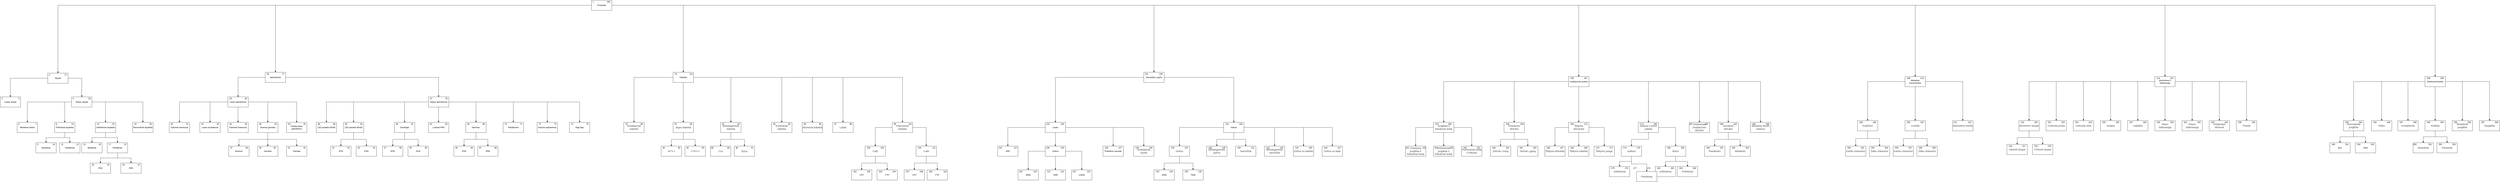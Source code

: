 <mxfile version="14.5.1" type="device"><diagram id="IJOSsscbSBYO0Q306jRs" name="Page-1"><mxGraphModel dx="5913" dy="1809" grid="1" gridSize="10" guides="1" tooltips="1" connect="1" arrows="1" fold="1" page="1" pageScale="1" pageWidth="850" pageHeight="1100" math="0" shadow="0"><root><mxCell id="0"/><mxCell id="1" parent="0"/><mxCell id="KdX7OVzgfYl9BL22pv-V-24" style="edgeStyle=orthogonalEdgeStyle;rounded=0;orthogonalLoop=1;jettySize=auto;html=1;entryX=0.5;entryY=0;entryDx=0;entryDy=0;" parent="1" source="KdX7OVzgfYl9BL22pv-V-1" target="KdX7OVzgfYl9BL22pv-V-11" edge="1"><mxGeometry relative="1" as="geometry"/></mxCell><mxCell id="KdX7OVzgfYl9BL22pv-V-25" style="edgeStyle=orthogonalEdgeStyle;rounded=0;orthogonalLoop=1;jettySize=auto;html=1;entryX=0.5;entryY=0;entryDx=0;entryDy=0;" parent="1" source="KdX7OVzgfYl9BL22pv-V-1" target="KdX7OVzgfYl9BL22pv-V-10" edge="1"><mxGeometry relative="1" as="geometry"/></mxCell><mxCell id="KdX7OVzgfYl9BL22pv-V-1" value="Skydai" style="rounded=0;whiteSpace=wrap;html=1;" parent="1" vertex="1"><mxGeometry x="230" y="440" width="120" height="60" as="geometry"/></mxCell><mxCell id="KdX7OVzgfYl9BL22pv-V-38" style="edgeStyle=orthogonalEdgeStyle;rounded=0;orthogonalLoop=1;jettySize=auto;html=1;entryX=0.5;entryY=0;entryDx=0;entryDy=0;" parent="1" source="KdX7OVzgfYl9BL22pv-V-2" target="KdX7OVzgfYl9BL22pv-V-36" edge="1"><mxGeometry relative="1" as="geometry"/></mxCell><mxCell id="KdX7OVzgfYl9BL22pv-V-39" style="edgeStyle=orthogonalEdgeStyle;rounded=0;orthogonalLoop=1;jettySize=auto;html=1;entryX=0.5;entryY=0;entryDx=0;entryDy=0;" parent="1" source="KdX7OVzgfYl9BL22pv-V-2" target="KdX7OVzgfYl9BL22pv-V-37" edge="1"><mxGeometry relative="1" as="geometry"/></mxCell><mxCell id="KdX7OVzgfYl9BL22pv-V-2" value="Apšvietimas" style="rounded=0;whiteSpace=wrap;html=1;" parent="1" vertex="1"><mxGeometry x="1510" y="435" width="120" height="60" as="geometry"/></mxCell><mxCell id="IxK1G4N0zK08ziixa0pq-91" style="edgeStyle=orthogonalEdgeStyle;rounded=0;orthogonalLoop=1;jettySize=auto;html=1;entryX=0.5;entryY=0;entryDx=0;entryDy=0;" parent="1" source="KdX7OVzgfYl9BL22pv-V-3" target="IxK1G4N0zK08ziixa0pq-83" edge="1"><mxGeometry relative="1" as="geometry"/></mxCell><mxCell id="IxK1G4N0zK08ziixa0pq-92" style="edgeStyle=orthogonalEdgeStyle;rounded=0;orthogonalLoop=1;jettySize=auto;html=1;entryX=0.5;entryY=0;entryDx=0;entryDy=0;" parent="1" source="KdX7OVzgfYl9BL22pv-V-3" target="IxK1G4N0zK08ziixa0pq-85" edge="1"><mxGeometry relative="1" as="geometry"/></mxCell><mxCell id="IxK1G4N0zK08ziixa0pq-93" style="edgeStyle=orthogonalEdgeStyle;rounded=0;orthogonalLoop=1;jettySize=auto;html=1;" parent="1" source="KdX7OVzgfYl9BL22pv-V-3" target="IxK1G4N0zK08ziixa0pq-86" edge="1"><mxGeometry relative="1" as="geometry"/></mxCell><mxCell id="IxK1G4N0zK08ziixa0pq-94" style="edgeStyle=orthogonalEdgeStyle;rounded=0;orthogonalLoop=1;jettySize=auto;html=1;entryX=0.5;entryY=0;entryDx=0;entryDy=0;" parent="1" source="KdX7OVzgfYl9BL22pv-V-3" target="IxK1G4N0zK08ziixa0pq-87" edge="1"><mxGeometry relative="1" as="geometry"/></mxCell><mxCell id="IxK1G4N0zK08ziixa0pq-95" style="edgeStyle=orthogonalEdgeStyle;rounded=0;orthogonalLoop=1;jettySize=auto;html=1;entryX=0.5;entryY=0;entryDx=0;entryDy=0;" parent="1" source="KdX7OVzgfYl9BL22pv-V-3" target="IxK1G4N0zK08ziixa0pq-88" edge="1"><mxGeometry relative="1" as="geometry"/></mxCell><mxCell id="IxK1G4N0zK08ziixa0pq-96" style="edgeStyle=orthogonalEdgeStyle;rounded=0;orthogonalLoop=1;jettySize=auto;html=1;entryX=0.5;entryY=0;entryDx=0;entryDy=0;" parent="1" source="KdX7OVzgfYl9BL22pv-V-3" target="IxK1G4N0zK08ziixa0pq-89" edge="1"><mxGeometry relative="1" as="geometry"/></mxCell><mxCell id="IxK1G4N0zK08ziixa0pq-97" style="edgeStyle=orthogonalEdgeStyle;rounded=0;orthogonalLoop=1;jettySize=auto;html=1;entryX=0.5;entryY=0;entryDx=0;entryDy=0;" parent="1" source="KdX7OVzgfYl9BL22pv-V-3" target="IxK1G4N0zK08ziixa0pq-90" edge="1"><mxGeometry relative="1" as="geometry"/></mxCell><mxCell id="KdX7OVzgfYl9BL22pv-V-3" value="Kabeliai" style="rounded=0;whiteSpace=wrap;html=1;" parent="1" vertex="1"><mxGeometry x="3910" y="435" width="120" height="60" as="geometry"/></mxCell><mxCell id="IxK1G4N0zK08ziixa0pq-165" style="edgeStyle=orthogonalEdgeStyle;rounded=0;orthogonalLoop=1;jettySize=auto;html=1;entryX=0.5;entryY=0;entryDx=0;entryDy=0;" parent="1" source="KdX7OVzgfYl9BL22pv-V-4" target="IxK1G4N0zK08ziixa0pq-160" edge="1"><mxGeometry relative="1" as="geometry"/></mxCell><mxCell id="IxK1G4N0zK08ziixa0pq-166" style="edgeStyle=orthogonalEdgeStyle;rounded=0;orthogonalLoop=1;jettySize=auto;html=1;" parent="1" source="KdX7OVzgfYl9BL22pv-V-4" target="IxK1G4N0zK08ziixa0pq-164" edge="1"><mxGeometry relative="1" as="geometry"/></mxCell><mxCell id="KdX7OVzgfYl9BL22pv-V-4" value="Vamzdžiai ir gofra" style="rounded=0;whiteSpace=wrap;html=1;" parent="1" vertex="1"><mxGeometry x="6680" y="435" width="120" height="60" as="geometry"/></mxCell><mxCell id="2yORsXCIC_JBPnJhe2I6-39" style="edgeStyle=orthogonalEdgeStyle;rounded=0;orthogonalLoop=1;jettySize=auto;html=1;entryX=0.5;entryY=0;entryDx=0;entryDy=0;" edge="1" parent="1" source="KdX7OVzgfYl9BL22pv-V-5" target="2yORsXCIC_JBPnJhe2I6-31"><mxGeometry relative="1" as="geometry"/></mxCell><mxCell id="2yORsXCIC_JBPnJhe2I6-40" style="edgeStyle=orthogonalEdgeStyle;rounded=0;orthogonalLoop=1;jettySize=auto;html=1;" edge="1" parent="1" source="KdX7OVzgfYl9BL22pv-V-5" target="2yORsXCIC_JBPnJhe2I6-32"><mxGeometry relative="1" as="geometry"/></mxCell><mxCell id="2yORsXCIC_JBPnJhe2I6-54" style="edgeStyle=orthogonalEdgeStyle;rounded=0;orthogonalLoop=1;jettySize=auto;html=1;" edge="1" parent="1" source="KdX7OVzgfYl9BL22pv-V-5" target="2yORsXCIC_JBPnJhe2I6-33"><mxGeometry relative="1" as="geometry"/></mxCell><mxCell id="2yORsXCIC_JBPnJhe2I6-55" style="edgeStyle=orthogonalEdgeStyle;rounded=0;orthogonalLoop=1;jettySize=auto;html=1;" edge="1" parent="1" source="KdX7OVzgfYl9BL22pv-V-5" target="2yORsXCIC_JBPnJhe2I6-34"><mxGeometry relative="1" as="geometry"/></mxCell><mxCell id="2yORsXCIC_JBPnJhe2I6-56" style="edgeStyle=orthogonalEdgeStyle;rounded=0;orthogonalLoop=1;jettySize=auto;html=1;" edge="1" parent="1" source="KdX7OVzgfYl9BL22pv-V-5" target="2yORsXCIC_JBPnJhe2I6-35"><mxGeometry relative="1" as="geometry"/></mxCell><mxCell id="2yORsXCIC_JBPnJhe2I6-57" style="edgeStyle=orthogonalEdgeStyle;rounded=0;orthogonalLoop=1;jettySize=auto;html=1;" edge="1" parent="1" source="KdX7OVzgfYl9BL22pv-V-5" target="2yORsXCIC_JBPnJhe2I6-36"><mxGeometry relative="1" as="geometry"/></mxCell><mxCell id="2yORsXCIC_JBPnJhe2I6-58" style="edgeStyle=orthogonalEdgeStyle;rounded=0;orthogonalLoop=1;jettySize=auto;html=1;" edge="1" parent="1" source="KdX7OVzgfYl9BL22pv-V-5" target="2yORsXCIC_JBPnJhe2I6-37"><mxGeometry relative="1" as="geometry"/></mxCell><mxCell id="KdX7OVzgfYl9BL22pv-V-5" value="Instaliacinės prekės" style="rounded=0;whiteSpace=wrap;html=1;" parent="1" vertex="1"><mxGeometry x="9180" y="460" width="120" height="60" as="geometry"/></mxCell><mxCell id="2yORsXCIC_JBPnJhe2I6-86" style="edgeStyle=orthogonalEdgeStyle;rounded=0;orthogonalLoop=1;jettySize=auto;html=1;" edge="1" parent="1" source="KdX7OVzgfYl9BL22pv-V-6" target="2yORsXCIC_JBPnJhe2I6-80"><mxGeometry relative="1" as="geometry"/></mxCell><mxCell id="2yORsXCIC_JBPnJhe2I6-87" style="edgeStyle=orthogonalEdgeStyle;rounded=0;orthogonalLoop=1;jettySize=auto;html=1;" edge="1" parent="1" source="KdX7OVzgfYl9BL22pv-V-6" target="2yORsXCIC_JBPnJhe2I6-81"><mxGeometry relative="1" as="geometry"/></mxCell><mxCell id="2yORsXCIC_JBPnJhe2I6-88" style="edgeStyle=orthogonalEdgeStyle;rounded=0;orthogonalLoop=1;jettySize=auto;html=1;" edge="1" parent="1" source="KdX7OVzgfYl9BL22pv-V-6" target="2yORsXCIC_JBPnJhe2I6-79"><mxGeometry relative="1" as="geometry"/></mxCell><mxCell id="KdX7OVzgfYl9BL22pv-V-6" value="Metalinės konstrukcijos" style="rounded=0;whiteSpace=wrap;html=1;" parent="1" vertex="1"><mxGeometry x="11160" y="460" width="120" height="60" as="geometry"/></mxCell><mxCell id="2yORsXCIC_JBPnJhe2I6-130" style="edgeStyle=orthogonalEdgeStyle;rounded=0;orthogonalLoop=1;jettySize=auto;html=1;" edge="1" parent="1" source="KdX7OVzgfYl9BL22pv-V-7" target="2yORsXCIC_JBPnJhe2I6-97"><mxGeometry relative="1" as="geometry"/></mxCell><mxCell id="2yORsXCIC_JBPnJhe2I6-131" style="edgeStyle=orthogonalEdgeStyle;rounded=0;orthogonalLoop=1;jettySize=auto;html=1;" edge="1" parent="1" source="KdX7OVzgfYl9BL22pv-V-7" target="2yORsXCIC_JBPnJhe2I6-98"><mxGeometry relative="1" as="geometry"/></mxCell><mxCell id="2yORsXCIC_JBPnJhe2I6-132" style="edgeStyle=orthogonalEdgeStyle;rounded=0;orthogonalLoop=1;jettySize=auto;html=1;" edge="1" parent="1" source="KdX7OVzgfYl9BL22pv-V-7" target="2yORsXCIC_JBPnJhe2I6-99"><mxGeometry relative="1" as="geometry"/></mxCell><mxCell id="2yORsXCIC_JBPnJhe2I6-133" style="edgeStyle=orthogonalEdgeStyle;rounded=0;orthogonalLoop=1;jettySize=auto;html=1;" edge="1" parent="1" source="KdX7OVzgfYl9BL22pv-V-7" target="2yORsXCIC_JBPnJhe2I6-100"><mxGeometry relative="1" as="geometry"/></mxCell><mxCell id="2yORsXCIC_JBPnJhe2I6-134" style="edgeStyle=orthogonalEdgeStyle;rounded=0;orthogonalLoop=1;jettySize=auto;html=1;" edge="1" parent="1" source="KdX7OVzgfYl9BL22pv-V-7" target="2yORsXCIC_JBPnJhe2I6-101"><mxGeometry relative="1" as="geometry"/></mxCell><mxCell id="2yORsXCIC_JBPnJhe2I6-135" style="edgeStyle=orthogonalEdgeStyle;rounded=0;orthogonalLoop=1;jettySize=auto;html=1;" edge="1" parent="1" source="KdX7OVzgfYl9BL22pv-V-7" target="2yORsXCIC_JBPnJhe2I6-105"><mxGeometry relative="1" as="geometry"/></mxCell><mxCell id="2yORsXCIC_JBPnJhe2I6-136" style="edgeStyle=orthogonalEdgeStyle;rounded=0;orthogonalLoop=1;jettySize=auto;html=1;" edge="1" parent="1" source="KdX7OVzgfYl9BL22pv-V-7" target="2yORsXCIC_JBPnJhe2I6-104"><mxGeometry relative="1" as="geometry"/></mxCell><mxCell id="2yORsXCIC_JBPnJhe2I6-137" style="edgeStyle=orthogonalEdgeStyle;rounded=0;orthogonalLoop=1;jettySize=auto;html=1;" edge="1" parent="1" source="KdX7OVzgfYl9BL22pv-V-7" target="2yORsXCIC_JBPnJhe2I6-103"><mxGeometry relative="1" as="geometry"/></mxCell><mxCell id="2yORsXCIC_JBPnJhe2I6-138" style="edgeStyle=orthogonalEdgeStyle;rounded=0;orthogonalLoop=1;jettySize=auto;html=1;" edge="1" parent="1" source="KdX7OVzgfYl9BL22pv-V-7" target="2yORsXCIC_JBPnJhe2I6-102"><mxGeometry relative="1" as="geometry"/></mxCell><mxCell id="KdX7OVzgfYl9BL22pv-V-7" value="Įžeminimas ir žaibosauga" style="rounded=0;whiteSpace=wrap;html=1;" parent="1" vertex="1"><mxGeometry x="12630" y="460" width="120" height="60" as="geometry"/></mxCell><mxCell id="2yORsXCIC_JBPnJhe2I6-124" style="edgeStyle=orthogonalEdgeStyle;rounded=0;orthogonalLoop=1;jettySize=auto;html=1;" edge="1" parent="1" source="KdX7OVzgfYl9BL22pv-V-8" target="2yORsXCIC_JBPnJhe2I6-112"><mxGeometry relative="1" as="geometry"/></mxCell><mxCell id="2yORsXCIC_JBPnJhe2I6-125" style="edgeStyle=orthogonalEdgeStyle;rounded=0;orthogonalLoop=1;jettySize=auto;html=1;" edge="1" parent="1" source="KdX7OVzgfYl9BL22pv-V-8" target="2yORsXCIC_JBPnJhe2I6-113"><mxGeometry relative="1" as="geometry"/></mxCell><mxCell id="2yORsXCIC_JBPnJhe2I6-126" style="edgeStyle=orthogonalEdgeStyle;rounded=0;orthogonalLoop=1;jettySize=auto;html=1;" edge="1" parent="1" source="KdX7OVzgfYl9BL22pv-V-8" target="2yORsXCIC_JBPnJhe2I6-114"><mxGeometry relative="1" as="geometry"/></mxCell><mxCell id="2yORsXCIC_JBPnJhe2I6-127" style="edgeStyle=orthogonalEdgeStyle;rounded=0;orthogonalLoop=1;jettySize=auto;html=1;" edge="1" parent="1" source="KdX7OVzgfYl9BL22pv-V-8" target="2yORsXCIC_JBPnJhe2I6-115"><mxGeometry relative="1" as="geometry"/></mxCell><mxCell id="2yORsXCIC_JBPnJhe2I6-128" style="edgeStyle=orthogonalEdgeStyle;rounded=0;orthogonalLoop=1;jettySize=auto;html=1;" edge="1" parent="1" source="KdX7OVzgfYl9BL22pv-V-8" target="2yORsXCIC_JBPnJhe2I6-111"><mxGeometry relative="1" as="geometry"/></mxCell><mxCell id="2yORsXCIC_JBPnJhe2I6-129" style="edgeStyle=orthogonalEdgeStyle;rounded=0;orthogonalLoop=1;jettySize=auto;html=1;" edge="1" parent="1" source="KdX7OVzgfYl9BL22pv-V-8" target="2yORsXCIC_JBPnJhe2I6-110"><mxGeometry relative="1" as="geometry"/></mxCell><mxCell id="KdX7OVzgfYl9BL22pv-V-8" value="Elektromechanika" style="rounded=0;whiteSpace=wrap;html=1;" parent="1" vertex="1"><mxGeometry x="14220" y="460" width="120" height="60" as="geometry"/></mxCell><mxCell id="KdX7OVzgfYl9BL22pv-V-10" value="Lauko skydai" style="rounded=0;whiteSpace=wrap;html=1;" parent="1" vertex="1"><mxGeometry x="-50" y="580" width="120" height="60" as="geometry"/></mxCell><mxCell id="KdX7OVzgfYl9BL22pv-V-26" style="edgeStyle=orthogonalEdgeStyle;rounded=0;orthogonalLoop=1;jettySize=auto;html=1;entryX=0.5;entryY=0;entryDx=0;entryDy=0;" parent="1" source="KdX7OVzgfYl9BL22pv-V-11" target="KdX7OVzgfYl9BL22pv-V-14" edge="1"><mxGeometry relative="1" as="geometry"><Array as="points"><mxPoint x="330" y="610"/></Array></mxGeometry></mxCell><mxCell id="KdX7OVzgfYl9BL22pv-V-27" style="edgeStyle=orthogonalEdgeStyle;rounded=0;orthogonalLoop=1;jettySize=auto;html=1;entryX=0.5;entryY=0;entryDx=0;entryDy=0;" parent="1" source="KdX7OVzgfYl9BL22pv-V-11" target="KdX7OVzgfYl9BL22pv-V-15" edge="1"><mxGeometry relative="1" as="geometry"/></mxCell><mxCell id="KdX7OVzgfYl9BL22pv-V-28" style="edgeStyle=orthogonalEdgeStyle;rounded=0;orthogonalLoop=1;jettySize=auto;html=1;" parent="1" source="KdX7OVzgfYl9BL22pv-V-11" target="KdX7OVzgfYl9BL22pv-V-16" edge="1"><mxGeometry relative="1" as="geometry"/></mxCell><mxCell id="KdX7OVzgfYl9BL22pv-V-29" style="edgeStyle=orthogonalEdgeStyle;rounded=0;orthogonalLoop=1;jettySize=auto;html=1;" parent="1" source="KdX7OVzgfYl9BL22pv-V-11" target="KdX7OVzgfYl9BL22pv-V-17" edge="1"><mxGeometry relative="1" as="geometry"/></mxCell><mxCell id="KdX7OVzgfYl9BL22pv-V-11" value="Vidaus skydai" style="rounded=0;whiteSpace=wrap;html=1;" parent="1" vertex="1"><mxGeometry x="370" y="580" width="120" height="60" as="geometry"/></mxCell><mxCell id="KdX7OVzgfYl9BL22pv-V-30" style="edgeStyle=orthogonalEdgeStyle;rounded=0;orthogonalLoop=1;jettySize=auto;html=1;entryX=0.5;entryY=0;entryDx=0;entryDy=0;" parent="1" source="KdX7OVzgfYl9BL22pv-V-14" target="KdX7OVzgfYl9BL22pv-V-22" edge="1"><mxGeometry relative="1" as="geometry"/></mxCell><mxCell id="KdX7OVzgfYl9BL22pv-V-31" style="edgeStyle=orthogonalEdgeStyle;rounded=0;orthogonalLoop=1;jettySize=auto;html=1;entryX=0.5;entryY=0;entryDx=0;entryDy=0;" parent="1" source="KdX7OVzgfYl9BL22pv-V-14" target="KdX7OVzgfYl9BL22pv-V-18" edge="1"><mxGeometry relative="1" as="geometry"/></mxCell><mxCell id="KdX7OVzgfYl9BL22pv-V-14" value="Potinkiniai skydeliai" style="rounded=0;whiteSpace=wrap;html=1;" parent="1" vertex="1"><mxGeometry x="270" y="730" width="120" height="60" as="geometry"/></mxCell><mxCell id="KdX7OVzgfYl9BL22pv-V-32" style="edgeStyle=orthogonalEdgeStyle;rounded=0;orthogonalLoop=1;jettySize=auto;html=1;entryX=0.5;entryY=0;entryDx=0;entryDy=0;" parent="1" source="KdX7OVzgfYl9BL22pv-V-15" target="KdX7OVzgfYl9BL22pv-V-19" edge="1"><mxGeometry relative="1" as="geometry"/></mxCell><mxCell id="KdX7OVzgfYl9BL22pv-V-33" style="edgeStyle=orthogonalEdgeStyle;rounded=0;orthogonalLoop=1;jettySize=auto;html=1;entryX=0.5;entryY=0;entryDx=0;entryDy=0;" parent="1" source="KdX7OVzgfYl9BL22pv-V-15" target="KdX7OVzgfYl9BL22pv-V-20" edge="1"><mxGeometry relative="1" as="geometry"/></mxCell><mxCell id="KdX7OVzgfYl9BL22pv-V-15" value="Virštinkiniai skydeliai" style="rounded=0;whiteSpace=wrap;html=1;" parent="1" vertex="1"><mxGeometry x="510" y="730" width="120" height="60" as="geometry"/></mxCell><mxCell id="KdX7OVzgfYl9BL22pv-V-16" value="Remontiniai skydeliai" style="rounded=0;whiteSpace=wrap;html=1;" parent="1" vertex="1"><mxGeometry x="730" y="730" width="120" height="60" as="geometry"/></mxCell><mxCell id="KdX7OVzgfYl9BL22pv-V-17" value="Metalinės dėžės" style="rounded=0;whiteSpace=wrap;html=1;" parent="1" vertex="1"><mxGeometry x="50" y="730" width="120" height="60" as="geometry"/></mxCell><mxCell id="KdX7OVzgfYl9BL22pv-V-18" value="Metaliniai" style="rounded=0;whiteSpace=wrap;html=1;" parent="1" vertex="1"><mxGeometry x="160" y="850" width="120" height="60" as="geometry"/></mxCell><mxCell id="KdX7OVzgfYl9BL22pv-V-19" value="Metaliniai" style="rounded=0;whiteSpace=wrap;html=1;" parent="1" vertex="1"><mxGeometry x="430" y="850" width="120" height="60" as="geometry"/></mxCell><mxCell id="KdX7OVzgfYl9BL22pv-V-34" style="edgeStyle=orthogonalEdgeStyle;rounded=0;orthogonalLoop=1;jettySize=auto;html=1;entryX=0.5;entryY=0;entryDx=0;entryDy=0;" parent="1" source="KdX7OVzgfYl9BL22pv-V-20" target="KdX7OVzgfYl9BL22pv-V-23" edge="1"><mxGeometry relative="1" as="geometry"/></mxCell><mxCell id="KdX7OVzgfYl9BL22pv-V-35" style="edgeStyle=orthogonalEdgeStyle;rounded=0;orthogonalLoop=1;jettySize=auto;html=1;entryX=0.5;entryY=0;entryDx=0;entryDy=0;" parent="1" source="KdX7OVzgfYl9BL22pv-V-20" target="KdX7OVzgfYl9BL22pv-V-21" edge="1"><mxGeometry relative="1" as="geometry"/></mxCell><mxCell id="KdX7OVzgfYl9BL22pv-V-20" value="Plastikiniai" style="rounded=0;whiteSpace=wrap;html=1;" parent="1" vertex="1"><mxGeometry x="580" y="850" width="120" height="60" as="geometry"/></mxCell><mxCell id="KdX7OVzgfYl9BL22pv-V-21" value="IP65" style="rounded=0;whiteSpace=wrap;html=1;" parent="1" vertex="1"><mxGeometry x="660" y="970" width="120" height="60" as="geometry"/></mxCell><mxCell id="KdX7OVzgfYl9BL22pv-V-22" value="Plastikiniai" style="rounded=0;whiteSpace=wrap;html=1;" parent="1" vertex="1"><mxGeometry x="300" y="850" width="120" height="60" as="geometry"/></mxCell><mxCell id="KdX7OVzgfYl9BL22pv-V-23" value="IP40" style="rounded=0;whiteSpace=wrap;html=1;" parent="1" vertex="1"><mxGeometry x="480" y="970" width="120" height="60" as="geometry"/></mxCell><mxCell id="KdX7OVzgfYl9BL22pv-V-49" style="edgeStyle=orthogonalEdgeStyle;rounded=0;orthogonalLoop=1;jettySize=auto;html=1;entryX=0.5;entryY=0;entryDx=0;entryDy=0;" parent="1" source="KdX7OVzgfYl9BL22pv-V-36" target="KdX7OVzgfYl9BL22pv-V-44" edge="1"><mxGeometry relative="1" as="geometry"/></mxCell><mxCell id="KdX7OVzgfYl9BL22pv-V-50" style="edgeStyle=orthogonalEdgeStyle;rounded=0;orthogonalLoop=1;jettySize=auto;html=1;entryX=0.5;entryY=0;entryDx=0;entryDy=0;" parent="1" source="KdX7OVzgfYl9BL22pv-V-36" target="KdX7OVzgfYl9BL22pv-V-40" edge="1"><mxGeometry relative="1" as="geometry"/></mxCell><mxCell id="KdX7OVzgfYl9BL22pv-V-51" style="edgeStyle=orthogonalEdgeStyle;rounded=0;orthogonalLoop=1;jettySize=auto;html=1;entryX=0.5;entryY=0;entryDx=0;entryDy=0;" parent="1" source="KdX7OVzgfYl9BL22pv-V-36" target="KdX7OVzgfYl9BL22pv-V-41" edge="1"><mxGeometry relative="1" as="geometry"/></mxCell><mxCell id="KdX7OVzgfYl9BL22pv-V-52" style="edgeStyle=orthogonalEdgeStyle;rounded=0;orthogonalLoop=1;jettySize=auto;html=1;entryX=0.5;entryY=0;entryDx=0;entryDy=0;" parent="1" source="KdX7OVzgfYl9BL22pv-V-36" target="KdX7OVzgfYl9BL22pv-V-42" edge="1"><mxGeometry relative="1" as="geometry"/></mxCell><mxCell id="KdX7OVzgfYl9BL22pv-V-53" style="edgeStyle=orthogonalEdgeStyle;rounded=0;orthogonalLoop=1;jettySize=auto;html=1;entryX=0.5;entryY=0;entryDx=0;entryDy=0;" parent="1" source="KdX7OVzgfYl9BL22pv-V-36" target="KdX7OVzgfYl9BL22pv-V-43" edge="1"><mxGeometry relative="1" as="geometry"/></mxCell><mxCell id="KdX7OVzgfYl9BL22pv-V-36" value="Lauko apšvietimas" style="rounded=0;whiteSpace=wrap;html=1;" parent="1" vertex="1"><mxGeometry x="1290" y="580" width="120" height="60" as="geometry"/></mxCell><mxCell id="KdX7OVzgfYl9BL22pv-V-65" style="edgeStyle=orthogonalEdgeStyle;rounded=0;orthogonalLoop=1;jettySize=auto;html=1;entryX=0.5;entryY=0;entryDx=0;entryDy=0;" parent="1" source="KdX7OVzgfYl9BL22pv-V-37" target="KdX7OVzgfYl9BL22pv-V-57" edge="1"><mxGeometry relative="1" as="geometry"/></mxCell><mxCell id="KdX7OVzgfYl9BL22pv-V-66" style="edgeStyle=orthogonalEdgeStyle;rounded=0;orthogonalLoop=1;jettySize=auto;html=1;" parent="1" source="KdX7OVzgfYl9BL22pv-V-37" target="KdX7OVzgfYl9BL22pv-V-58" edge="1"><mxGeometry relative="1" as="geometry"/></mxCell><mxCell id="KdX7OVzgfYl9BL22pv-V-67" style="edgeStyle=orthogonalEdgeStyle;rounded=0;orthogonalLoop=1;jettySize=auto;html=1;entryX=0.5;entryY=0;entryDx=0;entryDy=0;" parent="1" source="KdX7OVzgfYl9BL22pv-V-37" target="KdX7OVzgfYl9BL22pv-V-59" edge="1"><mxGeometry relative="1" as="geometry"/></mxCell><mxCell id="KdX7OVzgfYl9BL22pv-V-68" style="edgeStyle=orthogonalEdgeStyle;rounded=0;orthogonalLoop=1;jettySize=auto;html=1;entryX=0.5;entryY=0;entryDx=0;entryDy=0;" parent="1" source="KdX7OVzgfYl9BL22pv-V-37" target="KdX7OVzgfYl9BL22pv-V-60" edge="1"><mxGeometry relative="1" as="geometry"/></mxCell><mxCell id="KdX7OVzgfYl9BL22pv-V-69" style="edgeStyle=orthogonalEdgeStyle;rounded=0;orthogonalLoop=1;jettySize=auto;html=1;entryX=0.5;entryY=0;entryDx=0;entryDy=0;" parent="1" source="KdX7OVzgfYl9BL22pv-V-37" target="KdX7OVzgfYl9BL22pv-V-61" edge="1"><mxGeometry relative="1" as="geometry"/></mxCell><mxCell id="KdX7OVzgfYl9BL22pv-V-70" style="edgeStyle=orthogonalEdgeStyle;rounded=0;orthogonalLoop=1;jettySize=auto;html=1;entryX=0.5;entryY=0;entryDx=0;entryDy=0;" parent="1" source="KdX7OVzgfYl9BL22pv-V-37" target="KdX7OVzgfYl9BL22pv-V-62" edge="1"><mxGeometry relative="1" as="geometry"/></mxCell><mxCell id="KdX7OVzgfYl9BL22pv-V-71" style="edgeStyle=orthogonalEdgeStyle;rounded=0;orthogonalLoop=1;jettySize=auto;html=1;entryX=0.5;entryY=0;entryDx=0;entryDy=0;" parent="1" source="KdX7OVzgfYl9BL22pv-V-37" target="KdX7OVzgfYl9BL22pv-V-64" edge="1"><mxGeometry relative="1" as="geometry"/></mxCell><mxCell id="KdX7OVzgfYl9BL22pv-V-72" style="edgeStyle=orthogonalEdgeStyle;rounded=0;orthogonalLoop=1;jettySize=auto;html=1;entryX=0.5;entryY=0;entryDx=0;entryDy=0;" parent="1" source="KdX7OVzgfYl9BL22pv-V-37" target="KdX7OVzgfYl9BL22pv-V-63" edge="1"><mxGeometry relative="1" as="geometry"/></mxCell><mxCell id="KdX7OVzgfYl9BL22pv-V-37" value="Vidaus apšvietimas" style="rounded=0;whiteSpace=wrap;html=1;" parent="1" vertex="1"><mxGeometry x="2470" y="580" width="120" height="60" as="geometry"/></mxCell><mxCell id="KdX7OVzgfYl9BL22pv-V-40" value="Lauko prožektoriai" style="rounded=0;whiteSpace=wrap;html=1;" parent="1" vertex="1"><mxGeometry x="1125" y="730" width="120" height="60" as="geometry"/></mxCell><mxCell id="KdX7OVzgfYl9BL22pv-V-41" value="Parkiniai šviestuvai" style="rounded=0;whiteSpace=wrap;html=1;" parent="1" vertex="1"><mxGeometry x="1290" y="730" width="120" height="60" as="geometry"/></mxCell><mxCell id="KdX7OVzgfYl9BL22pv-V-54" style="edgeStyle=orthogonalEdgeStyle;rounded=0;orthogonalLoop=1;jettySize=auto;html=1;" parent="1" source="KdX7OVzgfYl9BL22pv-V-42" target="KdX7OVzgfYl9BL22pv-V-46" edge="1"><mxGeometry relative="1" as="geometry"><Array as="points"><mxPoint x="1525" y="830"/><mxPoint x="1355" y="830"/></Array></mxGeometry></mxCell><mxCell id="KdX7OVzgfYl9BL22pv-V-55" style="edgeStyle=orthogonalEdgeStyle;rounded=0;orthogonalLoop=1;jettySize=auto;html=1;" parent="1" source="KdX7OVzgfYl9BL22pv-V-42" target="KdX7OVzgfYl9BL22pv-V-47" edge="1"><mxGeometry relative="1" as="geometry"/></mxCell><mxCell id="KdX7OVzgfYl9BL22pv-V-56" style="edgeStyle=orthogonalEdgeStyle;rounded=0;orthogonalLoop=1;jettySize=auto;html=1;entryX=0.5;entryY=0;entryDx=0;entryDy=0;" parent="1" source="KdX7OVzgfYl9BL22pv-V-42" target="KdX7OVzgfYl9BL22pv-V-48" edge="1"><mxGeometry relative="1" as="geometry"><Array as="points"><mxPoint x="1525" y="830"/><mxPoint x="1695" y="830"/></Array></mxGeometry></mxCell><mxCell id="KdX7OVzgfYl9BL22pv-V-42" value="Atramos gembės" style="rounded=0;whiteSpace=wrap;html=1;" parent="1" vertex="1"><mxGeometry x="1465" y="730" width="120" height="60" as="geometry"/></mxCell><mxCell id="KdX7OVzgfYl9BL22pv-V-43" value="Priedai lauko apšvietimui" style="rounded=0;whiteSpace=wrap;html=1;" parent="1" vertex="1"><mxGeometry x="1635" y="730" width="120" height="60" as="geometry"/></mxCell><mxCell id="KdX7OVzgfYl9BL22pv-V-44" value="Gatviniai šviestuvai" style="rounded=0;whiteSpace=wrap;html=1;" parent="1" vertex="1"><mxGeometry x="945" y="730" width="120" height="60" as="geometry"/></mxCell><mxCell id="KdX7OVzgfYl9BL22pv-V-46" value="Atramos" style="rounded=0;whiteSpace=wrap;html=1;" parent="1" vertex="1"><mxGeometry x="1295" y="870" width="120" height="60" as="geometry"/></mxCell><mxCell id="KdX7OVzgfYl9BL22pv-V-47" value="Gembės" style="rounded=0;whiteSpace=wrap;html=1;" parent="1" vertex="1"><mxGeometry x="1465" y="870" width="120" height="60" as="geometry"/></mxCell><mxCell id="KdX7OVzgfYl9BL22pv-V-48" value="Pamatai" style="rounded=0;whiteSpace=wrap;html=1;" parent="1" vertex="1"><mxGeometry x="1635" y="870" width="120" height="60" as="geometry"/></mxCell><mxCell id="KdX7OVzgfYl9BL22pv-V-57" value="LED panelės 60x60" style="rounded=0;whiteSpace=wrap;html=1;" parent="1" vertex="1"><mxGeometry x="1810" y="730" width="120" height="60" as="geometry"/></mxCell><mxCell id="KdX7OVzgfYl9BL22pv-V-75" style="edgeStyle=orthogonalEdgeStyle;rounded=0;orthogonalLoop=1;jettySize=auto;html=1;" parent="1" source="KdX7OVzgfYl9BL22pv-V-58" target="KdX7OVzgfYl9BL22pv-V-74" edge="1"><mxGeometry relative="1" as="geometry"/></mxCell><mxCell id="KdX7OVzgfYl9BL22pv-V-76" style="edgeStyle=orthogonalEdgeStyle;rounded=0;orthogonalLoop=1;jettySize=auto;html=1;" parent="1" source="KdX7OVzgfYl9BL22pv-V-58" target="KdX7OVzgfYl9BL22pv-V-73" edge="1"><mxGeometry relative="1" as="geometry"/></mxCell><mxCell id="KdX7OVzgfYl9BL22pv-V-58" value="LED panelės 60x60" style="rounded=0;whiteSpace=wrap;html=1;" parent="1" vertex="1"><mxGeometry x="1970" y="730" width="120" height="60" as="geometry"/></mxCell><mxCell id="KdX7OVzgfYl9BL22pv-V-79" style="edgeStyle=orthogonalEdgeStyle;rounded=0;orthogonalLoop=1;jettySize=auto;html=1;entryX=0.5;entryY=0;entryDx=0;entryDy=0;" parent="1" source="KdX7OVzgfYl9BL22pv-V-59" target="KdX7OVzgfYl9BL22pv-V-78" edge="1"><mxGeometry relative="1" as="geometry"/></mxCell><mxCell id="KdX7OVzgfYl9BL22pv-V-80" style="edgeStyle=orthogonalEdgeStyle;rounded=0;orthogonalLoop=1;jettySize=auto;html=1;" parent="1" source="KdX7OVzgfYl9BL22pv-V-59" target="KdX7OVzgfYl9BL22pv-V-77" edge="1"><mxGeometry relative="1" as="geometry"/></mxCell><mxCell id="KdX7OVzgfYl9BL22pv-V-59" value="Downlight" style="rounded=0;whiteSpace=wrap;html=1;" parent="1" vertex="1"><mxGeometry x="2270" y="730" width="120" height="60" as="geometry"/></mxCell><mxCell id="KdX7OVzgfYl9BL22pv-V-60" value="Lubiniai IP65" style="rounded=0;whiteSpace=wrap;html=1;" parent="1" vertex="1"><mxGeometry x="2470" y="730" width="120" height="60" as="geometry"/></mxCell><mxCell id="KdX7OVzgfYl9BL22pv-V-84" style="edgeStyle=orthogonalEdgeStyle;rounded=0;orthogonalLoop=1;jettySize=auto;html=1;" parent="1" source="KdX7OVzgfYl9BL22pv-V-61" target="KdX7OVzgfYl9BL22pv-V-82" edge="1"><mxGeometry relative="1" as="geometry"/></mxCell><mxCell id="KdX7OVzgfYl9BL22pv-V-85" style="edgeStyle=orthogonalEdgeStyle;rounded=0;orthogonalLoop=1;jettySize=auto;html=1;" parent="1" source="KdX7OVzgfYl9BL22pv-V-61" target="KdX7OVzgfYl9BL22pv-V-83" edge="1"><mxGeometry relative="1" as="geometry"/></mxCell><mxCell id="KdX7OVzgfYl9BL22pv-V-61" value="Sieniniai&amp;nbsp;" style="rounded=0;whiteSpace=wrap;html=1;" parent="1" vertex="1"><mxGeometry x="2690" y="730" width="120" height="60" as="geometry"/></mxCell><mxCell id="KdX7OVzgfYl9BL22pv-V-62" value="Pakabinami" style="rounded=0;whiteSpace=wrap;html=1;" parent="1" vertex="1"><mxGeometry x="2910" y="730" width="120" height="60" as="geometry"/></mxCell><mxCell id="KdX7OVzgfYl9BL22pv-V-63" value="High Bay" style="rounded=0;whiteSpace=wrap;html=1;" parent="1" vertex="1"><mxGeometry x="3300" y="730" width="120" height="60" as="geometry"/></mxCell><mxCell id="KdX7OVzgfYl9BL22pv-V-64" value="Avarinis apšvietimas" style="rounded=0;whiteSpace=wrap;html=1;" parent="1" vertex="1"><mxGeometry x="3110" y="730" width="120" height="60" as="geometry"/></mxCell><mxCell id="KdX7OVzgfYl9BL22pv-V-73" value="IP44" style="rounded=0;whiteSpace=wrap;html=1;" parent="1" vertex="1"><mxGeometry x="2045" y="870" width="120" height="60" as="geometry"/></mxCell><mxCell id="KdX7OVzgfYl9BL22pv-V-74" value="IP20" style="rounded=0;whiteSpace=wrap;html=1;" parent="1" vertex="1"><mxGeometry x="1895" y="870" width="120" height="60" as="geometry"/></mxCell><mxCell id="KdX7OVzgfYl9BL22pv-V-77" value="IP44" style="rounded=0;whiteSpace=wrap;html=1;" parent="1" vertex="1"><mxGeometry x="2350" y="870" width="120" height="60" as="geometry"/></mxCell><mxCell id="KdX7OVzgfYl9BL22pv-V-78" value="IP20" style="rounded=0;whiteSpace=wrap;html=1;" parent="1" vertex="1"><mxGeometry x="2200" y="870" width="120" height="60" as="geometry"/></mxCell><mxCell id="KdX7OVzgfYl9BL22pv-V-82" value="IP44" style="rounded=0;whiteSpace=wrap;html=1;" parent="1" vertex="1"><mxGeometry x="2620" y="870" width="120" height="60" as="geometry"/></mxCell><mxCell id="KdX7OVzgfYl9BL22pv-V-83" value="IP65" style="rounded=0;whiteSpace=wrap;html=1;" parent="1" vertex="1"><mxGeometry x="2760" y="870" width="120" height="60" as="geometry"/></mxCell><mxCell id="IxK1G4N0zK08ziixa0pq-2" style="edgeStyle=orthogonalEdgeStyle;rounded=0;orthogonalLoop=1;jettySize=auto;html=1;entryX=0.5;entryY=0;entryDx=0;entryDy=0;" parent="1" source="IxK1G4N0zK08ziixa0pq-1" target="KdX7OVzgfYl9BL22pv-V-1" edge="1"><mxGeometry relative="1" as="geometry"/></mxCell><mxCell id="IxK1G4N0zK08ziixa0pq-31" style="edgeStyle=orthogonalEdgeStyle;rounded=0;orthogonalLoop=1;jettySize=auto;html=1;entryX=0.5;entryY=0;entryDx=0;entryDy=0;" parent="1" source="IxK1G4N0zK08ziixa0pq-1" target="KdX7OVzgfYl9BL22pv-V-2" edge="1"><mxGeometry relative="1" as="geometry"/></mxCell><mxCell id="IxK1G4N0zK08ziixa0pq-99" style="edgeStyle=orthogonalEdgeStyle;rounded=0;orthogonalLoop=1;jettySize=auto;html=1;entryX=0.5;entryY=0;entryDx=0;entryDy=0;" parent="1" source="IxK1G4N0zK08ziixa0pq-1" target="KdX7OVzgfYl9BL22pv-V-3" edge="1"><mxGeometry relative="1" as="geometry"><mxPoint x="3214" y="350" as="targetPoint"/></mxGeometry></mxCell><mxCell id="2yORsXCIC_JBPnJhe2I6-27" style="edgeStyle=orthogonalEdgeStyle;rounded=0;orthogonalLoop=1;jettySize=auto;html=1;entryX=0.5;entryY=0;entryDx=0;entryDy=0;" edge="1" parent="1" source="IxK1G4N0zK08ziixa0pq-1" target="KdX7OVzgfYl9BL22pv-V-4"><mxGeometry relative="1" as="geometry"/></mxCell><mxCell id="2yORsXCIC_JBPnJhe2I6-93" style="edgeStyle=orthogonalEdgeStyle;rounded=0;orthogonalLoop=1;jettySize=auto;html=1;entryX=0.5;entryY=0;entryDx=0;entryDy=0;" edge="1" parent="1" source="IxK1G4N0zK08ziixa0pq-1" target="KdX7OVzgfYl9BL22pv-V-5"><mxGeometry relative="1" as="geometry"/></mxCell><mxCell id="2yORsXCIC_JBPnJhe2I6-94" style="edgeStyle=orthogonalEdgeStyle;rounded=0;orthogonalLoop=1;jettySize=auto;html=1;entryX=0.5;entryY=0;entryDx=0;entryDy=0;" edge="1" parent="1" source="IxK1G4N0zK08ziixa0pq-1" target="KdX7OVzgfYl9BL22pv-V-6"><mxGeometry relative="1" as="geometry"/></mxCell><mxCell id="2yORsXCIC_JBPnJhe2I6-139" style="edgeStyle=orthogonalEdgeStyle;rounded=0;orthogonalLoop=1;jettySize=auto;html=1;" edge="1" parent="1" source="IxK1G4N0zK08ziixa0pq-1" target="KdX7OVzgfYl9BL22pv-V-7"><mxGeometry relative="1" as="geometry"/></mxCell><mxCell id="2yORsXCIC_JBPnJhe2I6-140" style="edgeStyle=orthogonalEdgeStyle;rounded=0;orthogonalLoop=1;jettySize=auto;html=1;" edge="1" parent="1" source="IxK1G4N0zK08ziixa0pq-1" target="KdX7OVzgfYl9BL22pv-V-8"><mxGeometry relative="1" as="geometry"/></mxCell><mxCell id="IxK1G4N0zK08ziixa0pq-1" value="Produktai" style="rounded=0;whiteSpace=wrap;html=1;" parent="1" vertex="1"><mxGeometry x="3430" y="10" width="120" height="60" as="geometry"/></mxCell><mxCell id="IxK1G4N0zK08ziixa0pq-3" value="1" style="text;html=1;align=center;verticalAlign=middle;resizable=0;points=[];autosize=1;" parent="1" vertex="1"><mxGeometry x="3430" y="10" width="20" height="20" as="geometry"/></mxCell><mxCell id="IxK1G4N0zK08ziixa0pq-4" value="2" style="text;html=1;align=center;verticalAlign=middle;resizable=0;points=[];autosize=1;" parent="1" vertex="1"><mxGeometry x="230" y="440" width="20" height="20" as="geometry"/></mxCell><mxCell id="IxK1G4N0zK08ziixa0pq-5" value="3" style="text;html=1;align=center;verticalAlign=middle;resizable=0;points=[];autosize=1;" parent="1" vertex="1"><mxGeometry x="-50" y="580" width="20" height="20" as="geometry"/></mxCell><mxCell id="IxK1G4N0zK08ziixa0pq-6" value="4" style="text;html=1;align=center;verticalAlign=middle;resizable=0;points=[];autosize=1;" parent="1" vertex="1"><mxGeometry x="50" y="580" width="20" height="20" as="geometry"/></mxCell><mxCell id="IxK1G4N0zK08ziixa0pq-7" value="5" style="text;html=1;align=center;verticalAlign=middle;resizable=0;points=[];autosize=1;" parent="1" vertex="1"><mxGeometry x="370" y="580" width="20" height="20" as="geometry"/></mxCell><mxCell id="IxK1G4N0zK08ziixa0pq-8" value="6" style="text;html=1;align=center;verticalAlign=middle;resizable=0;points=[];autosize=1;" parent="1" vertex="1"><mxGeometry x="50" y="730" width="20" height="20" as="geometry"/></mxCell><mxCell id="IxK1G4N0zK08ziixa0pq-9" value="7" style="text;html=1;align=center;verticalAlign=middle;resizable=0;points=[];autosize=1;" parent="1" vertex="1"><mxGeometry x="150" y="730" width="20" height="20" as="geometry"/></mxCell><mxCell id="IxK1G4N0zK08ziixa0pq-10" value="8" style="text;html=1;align=center;verticalAlign=middle;resizable=0;points=[];autosize=1;" parent="1" vertex="1"><mxGeometry x="270" y="730" width="20" height="20" as="geometry"/></mxCell><mxCell id="IxK1G4N0zK08ziixa0pq-11" value="9" style="text;html=1;align=center;verticalAlign=middle;resizable=0;points=[];autosize=1;" parent="1" vertex="1"><mxGeometry x="160" y="850" width="20" height="20" as="geometry"/></mxCell><mxCell id="IxK1G4N0zK08ziixa0pq-12" value="10" style="text;html=1;align=center;verticalAlign=middle;resizable=0;points=[];autosize=1;" parent="1" vertex="1"><mxGeometry x="250" y="850" width="30" height="20" as="geometry"/></mxCell><mxCell id="IxK1G4N0zK08ziixa0pq-13" value="11" style="text;html=1;align=center;verticalAlign=middle;resizable=0;points=[];autosize=1;" parent="1" vertex="1"><mxGeometry x="300" y="850" width="30" height="20" as="geometry"/></mxCell><mxCell id="IxK1G4N0zK08ziixa0pq-14" value="12" style="text;html=1;align=center;verticalAlign=middle;resizable=0;points=[];autosize=1;" parent="1" vertex="1"><mxGeometry x="390" y="850" width="30" height="20" as="geometry"/></mxCell><mxCell id="IxK1G4N0zK08ziixa0pq-15" value="13" style="text;html=1;align=center;verticalAlign=middle;resizable=0;points=[];autosize=1;" parent="1" vertex="1"><mxGeometry x="360" y="730" width="30" height="20" as="geometry"/></mxCell><mxCell id="IxK1G4N0zK08ziixa0pq-16" value="14" style="text;html=1;align=center;verticalAlign=middle;resizable=0;points=[];autosize=1;" parent="1" vertex="1"><mxGeometry x="510" y="730" width="30" height="20" as="geometry"/></mxCell><mxCell id="IxK1G4N0zK08ziixa0pq-17" value="15" style="text;html=1;align=center;verticalAlign=middle;resizable=0;points=[];autosize=1;" parent="1" vertex="1"><mxGeometry x="430" y="850" width="30" height="20" as="geometry"/></mxCell><mxCell id="IxK1G4N0zK08ziixa0pq-18" value="16" style="text;html=1;align=center;verticalAlign=middle;resizable=0;points=[];autosize=1;" parent="1" vertex="1"><mxGeometry x="520" y="850" width="30" height="20" as="geometry"/></mxCell><mxCell id="IxK1G4N0zK08ziixa0pq-19" value="17" style="text;html=1;align=center;verticalAlign=middle;resizable=0;points=[];autosize=1;" parent="1" vertex="1"><mxGeometry x="580" y="850" width="30" height="20" as="geometry"/></mxCell><mxCell id="IxK1G4N0zK08ziixa0pq-20" value="18" style="text;html=1;align=center;verticalAlign=middle;resizable=0;points=[];autosize=1;" parent="1" vertex="1"><mxGeometry x="480" y="970" width="30" height="20" as="geometry"/></mxCell><mxCell id="IxK1G4N0zK08ziixa0pq-21" value="19" style="text;html=1;align=center;verticalAlign=middle;resizable=0;points=[];autosize=1;" parent="1" vertex="1"><mxGeometry x="570" y="970" width="30" height="20" as="geometry"/></mxCell><mxCell id="IxK1G4N0zK08ziixa0pq-22" value="20" style="text;html=1;align=center;verticalAlign=middle;resizable=0;points=[];autosize=1;" parent="1" vertex="1"><mxGeometry x="660" y="970" width="30" height="20" as="geometry"/></mxCell><mxCell id="IxK1G4N0zK08ziixa0pq-23" value="21" style="text;html=1;align=center;verticalAlign=middle;resizable=0;points=[];autosize=1;" parent="1" vertex="1"><mxGeometry x="750" y="970" width="30" height="20" as="geometry"/></mxCell><mxCell id="IxK1G4N0zK08ziixa0pq-24" value="22" style="text;html=1;align=center;verticalAlign=middle;resizable=0;points=[];autosize=1;" parent="1" vertex="1"><mxGeometry x="670" y="850" width="30" height="20" as="geometry"/></mxCell><mxCell id="IxK1G4N0zK08ziixa0pq-25" value="23" style="text;html=1;align=center;verticalAlign=middle;resizable=0;points=[];autosize=1;" parent="1" vertex="1"><mxGeometry x="600" y="730" width="30" height="20" as="geometry"/></mxCell><mxCell id="IxK1G4N0zK08ziixa0pq-26" value="24" style="text;html=1;align=center;verticalAlign=middle;resizable=0;points=[];autosize=1;" parent="1" vertex="1"><mxGeometry x="730" y="730" width="30" height="20" as="geometry"/></mxCell><mxCell id="IxK1G4N0zK08ziixa0pq-27" value="25" style="text;html=1;align=center;verticalAlign=middle;resizable=0;points=[];autosize=1;" parent="1" vertex="1"><mxGeometry x="820" y="730" width="30" height="20" as="geometry"/></mxCell><mxCell id="IxK1G4N0zK08ziixa0pq-28" value="26" style="text;html=1;align=center;verticalAlign=middle;resizable=0;points=[];autosize=1;" parent="1" vertex="1"><mxGeometry x="460" y="580" width="30" height="20" as="geometry"/></mxCell><mxCell id="IxK1G4N0zK08ziixa0pq-29" value="27" style="text;html=1;align=center;verticalAlign=middle;resizable=0;points=[];autosize=1;" parent="1" vertex="1"><mxGeometry x="320" y="440" width="30" height="20" as="geometry"/></mxCell><mxCell id="IxK1G4N0zK08ziixa0pq-32" value="28" style="text;html=1;align=center;verticalAlign=middle;resizable=0;points=[];autosize=1;" parent="1" vertex="1"><mxGeometry x="1510" y="435" width="30" height="20" as="geometry"/></mxCell><mxCell id="IxK1G4N0zK08ziixa0pq-33" value="29" style="text;html=1;align=center;verticalAlign=middle;resizable=0;points=[];autosize=1;" parent="1" vertex="1"><mxGeometry x="1290" y="580" width="30" height="20" as="geometry"/></mxCell><mxCell id="IxK1G4N0zK08ziixa0pq-34" value="30" style="text;html=1;align=center;verticalAlign=middle;resizable=0;points=[];autosize=1;" parent="1" vertex="1"><mxGeometry x="945" y="730" width="30" height="20" as="geometry"/></mxCell><mxCell id="IxK1G4N0zK08ziixa0pq-35" value="31" style="text;html=1;align=center;verticalAlign=middle;resizable=0;points=[];autosize=1;" parent="1" vertex="1"><mxGeometry x="1035" y="730" width="30" height="20" as="geometry"/></mxCell><mxCell id="IxK1G4N0zK08ziixa0pq-36" value="32" style="text;html=1;align=center;verticalAlign=middle;resizable=0;points=[];autosize=1;" parent="1" vertex="1"><mxGeometry x="1125" y="730" width="30" height="20" as="geometry"/></mxCell><mxCell id="IxK1G4N0zK08ziixa0pq-37" value="33" style="text;html=1;align=center;verticalAlign=middle;resizable=0;points=[];autosize=1;" parent="1" vertex="1"><mxGeometry x="1215" y="730" width="30" height="20" as="geometry"/></mxCell><mxCell id="IxK1G4N0zK08ziixa0pq-38" value="34" style="text;html=1;align=center;verticalAlign=middle;resizable=0;points=[];autosize=1;" parent="1" vertex="1"><mxGeometry x="1290" y="730" width="30" height="20" as="geometry"/></mxCell><mxCell id="IxK1G4N0zK08ziixa0pq-40" value="35" style="text;html=1;align=center;verticalAlign=middle;resizable=0;points=[];autosize=1;" parent="1" vertex="1"><mxGeometry x="1380" y="730" width="30" height="20" as="geometry"/></mxCell><mxCell id="IxK1G4N0zK08ziixa0pq-41" value="36" style="text;html=1;align=center;verticalAlign=middle;resizable=0;points=[];autosize=1;" parent="1" vertex="1"><mxGeometry x="1465" y="730" width="30" height="20" as="geometry"/></mxCell><mxCell id="IxK1G4N0zK08ziixa0pq-42" value="37" style="text;html=1;align=center;verticalAlign=middle;resizable=0;points=[];autosize=1;" parent="1" vertex="1"><mxGeometry x="1295" y="870" width="30" height="20" as="geometry"/></mxCell><mxCell id="IxK1G4N0zK08ziixa0pq-43" value="38" style="text;html=1;align=center;verticalAlign=middle;resizable=0;points=[];autosize=1;" parent="1" vertex="1"><mxGeometry x="1385" y="870" width="30" height="20" as="geometry"/></mxCell><mxCell id="IxK1G4N0zK08ziixa0pq-44" value="39" style="text;html=1;align=center;verticalAlign=middle;resizable=0;points=[];autosize=1;" parent="1" vertex="1"><mxGeometry x="1465" y="870" width="30" height="20" as="geometry"/></mxCell><mxCell id="IxK1G4N0zK08ziixa0pq-45" value="40" style="text;html=1;align=center;verticalAlign=middle;resizable=0;points=[];autosize=1;" parent="1" vertex="1"><mxGeometry x="1550" y="870" width="30" height="20" as="geometry"/></mxCell><mxCell id="IxK1G4N0zK08ziixa0pq-46" value="41" style="text;html=1;align=center;verticalAlign=middle;resizable=0;points=[];autosize=1;" parent="1" vertex="1"><mxGeometry x="1635" y="870" width="30" height="20" as="geometry"/></mxCell><mxCell id="IxK1G4N0zK08ziixa0pq-47" value="42" style="text;html=1;align=center;verticalAlign=middle;resizable=0;points=[];autosize=1;" parent="1" vertex="1"><mxGeometry x="1725" y="870" width="30" height="20" as="geometry"/></mxCell><mxCell id="IxK1G4N0zK08ziixa0pq-48" value="43" style="text;html=1;align=center;verticalAlign=middle;resizable=0;points=[];autosize=1;" parent="1" vertex="1"><mxGeometry x="1555" y="730" width="30" height="20" as="geometry"/></mxCell><mxCell id="IxK1G4N0zK08ziixa0pq-49" value="44" style="text;html=1;align=center;verticalAlign=middle;resizable=0;points=[];autosize=1;" parent="1" vertex="1"><mxGeometry x="1635" y="730" width="30" height="20" as="geometry"/></mxCell><mxCell id="IxK1G4N0zK08ziixa0pq-50" value="45" style="text;html=1;align=center;verticalAlign=middle;resizable=0;points=[];autosize=1;" parent="1" vertex="1"><mxGeometry x="1725" y="730" width="30" height="20" as="geometry"/></mxCell><mxCell id="IxK1G4N0zK08ziixa0pq-51" value="46" style="text;html=1;align=center;verticalAlign=middle;resizable=0;points=[];autosize=1;" parent="1" vertex="1"><mxGeometry x="1380" y="580" width="30" height="20" as="geometry"/></mxCell><mxCell id="IxK1G4N0zK08ziixa0pq-52" value="47" style="text;html=1;align=center;verticalAlign=middle;resizable=0;points=[];autosize=1;" parent="1" vertex="1"><mxGeometry x="2470" y="580" width="30" height="20" as="geometry"/></mxCell><mxCell id="IxK1G4N0zK08ziixa0pq-53" value="48" style="text;html=1;align=center;verticalAlign=middle;resizable=0;points=[];autosize=1;" parent="1" vertex="1"><mxGeometry x="1810" y="730" width="30" height="20" as="geometry"/></mxCell><mxCell id="IxK1G4N0zK08ziixa0pq-54" value="49" style="text;html=1;align=center;verticalAlign=middle;resizable=0;points=[];autosize=1;" parent="1" vertex="1"><mxGeometry x="1900" y="730" width="30" height="20" as="geometry"/></mxCell><mxCell id="IxK1G4N0zK08ziixa0pq-55" value="50" style="text;html=1;align=center;verticalAlign=middle;resizable=0;points=[];autosize=1;" parent="1" vertex="1"><mxGeometry x="1970" y="730" width="30" height="20" as="geometry"/></mxCell><mxCell id="IxK1G4N0zK08ziixa0pq-56" value="51" style="text;html=1;align=center;verticalAlign=middle;resizable=0;points=[];autosize=1;" parent="1" vertex="1"><mxGeometry x="1895" y="870" width="30" height="20" as="geometry"/></mxCell><mxCell id="IxK1G4N0zK08ziixa0pq-57" value="52" style="text;html=1;align=center;verticalAlign=middle;resizable=0;points=[];autosize=1;" parent="1" vertex="1"><mxGeometry x="1985" y="870" width="30" height="20" as="geometry"/></mxCell><mxCell id="IxK1G4N0zK08ziixa0pq-58" value="53" style="text;html=1;align=center;verticalAlign=middle;resizable=0;points=[];autosize=1;" parent="1" vertex="1"><mxGeometry x="2045" y="870" width="30" height="20" as="geometry"/></mxCell><mxCell id="IxK1G4N0zK08ziixa0pq-59" value="54" style="text;html=1;align=center;verticalAlign=middle;resizable=0;points=[];autosize=1;" parent="1" vertex="1"><mxGeometry x="2135" y="870" width="30" height="20" as="geometry"/></mxCell><mxCell id="IxK1G4N0zK08ziixa0pq-60" value="55" style="text;html=1;align=center;verticalAlign=middle;resizable=0;points=[];autosize=1;" parent="1" vertex="1"><mxGeometry x="2060" y="730" width="30" height="20" as="geometry"/></mxCell><mxCell id="IxK1G4N0zK08ziixa0pq-61" value="56" style="text;html=1;align=center;verticalAlign=middle;resizable=0;points=[];autosize=1;" parent="1" vertex="1"><mxGeometry x="2270" y="730" width="30" height="20" as="geometry"/></mxCell><mxCell id="IxK1G4N0zK08ziixa0pq-62" value="57" style="text;html=1;align=center;verticalAlign=middle;resizable=0;points=[];autosize=1;" parent="1" vertex="1"><mxGeometry x="2200" y="870" width="30" height="20" as="geometry"/></mxCell><mxCell id="IxK1G4N0zK08ziixa0pq-63" value="58" style="text;html=1;align=center;verticalAlign=middle;resizable=0;points=[];autosize=1;" parent="1" vertex="1"><mxGeometry x="2290" y="870" width="30" height="20" as="geometry"/></mxCell><mxCell id="IxK1G4N0zK08ziixa0pq-64" value="59" style="text;html=1;align=center;verticalAlign=middle;resizable=0;points=[];autosize=1;" parent="1" vertex="1"><mxGeometry x="2350" y="870" width="30" height="20" as="geometry"/></mxCell><mxCell id="IxK1G4N0zK08ziixa0pq-65" value="60" style="text;html=1;align=center;verticalAlign=middle;resizable=0;points=[];autosize=1;" parent="1" vertex="1"><mxGeometry x="2440" y="870" width="30" height="20" as="geometry"/></mxCell><mxCell id="IxK1G4N0zK08ziixa0pq-66" value="61" style="text;html=1;align=center;verticalAlign=middle;resizable=0;points=[];autosize=1;" parent="1" vertex="1"><mxGeometry x="2360" y="730" width="30" height="20" as="geometry"/></mxCell><mxCell id="IxK1G4N0zK08ziixa0pq-67" value="62" style="text;html=1;align=center;verticalAlign=middle;resizable=0;points=[];autosize=1;" parent="1" vertex="1"><mxGeometry x="2470" y="730" width="30" height="20" as="geometry"/></mxCell><mxCell id="IxK1G4N0zK08ziixa0pq-68" value="63" style="text;html=1;align=center;verticalAlign=middle;resizable=0;points=[];autosize=1;" parent="1" vertex="1"><mxGeometry x="2560" y="730" width="30" height="20" as="geometry"/></mxCell><mxCell id="IxK1G4N0zK08ziixa0pq-69" value="64" style="text;html=1;align=center;verticalAlign=middle;resizable=0;points=[];autosize=1;" parent="1" vertex="1"><mxGeometry x="2690" y="730" width="30" height="20" as="geometry"/></mxCell><mxCell id="IxK1G4N0zK08ziixa0pq-70" value="65" style="text;html=1;align=center;verticalAlign=middle;resizable=0;points=[];autosize=1;" parent="1" vertex="1"><mxGeometry x="2620" y="870" width="30" height="20" as="geometry"/></mxCell><mxCell id="IxK1G4N0zK08ziixa0pq-71" value="66" style="text;html=1;align=center;verticalAlign=middle;resizable=0;points=[];autosize=1;" parent="1" vertex="1"><mxGeometry x="2710" y="870" width="30" height="20" as="geometry"/></mxCell><mxCell id="IxK1G4N0zK08ziixa0pq-72" value="67" style="text;html=1;align=center;verticalAlign=middle;resizable=0;points=[];autosize=1;" parent="1" vertex="1"><mxGeometry x="2760" y="870" width="30" height="20" as="geometry"/></mxCell><mxCell id="IxK1G4N0zK08ziixa0pq-73" value="68" style="text;html=1;align=center;verticalAlign=middle;resizable=0;points=[];autosize=1;" parent="1" vertex="1"><mxGeometry x="2850" y="870" width="30" height="20" as="geometry"/></mxCell><mxCell id="IxK1G4N0zK08ziixa0pq-74" value="69" style="text;html=1;align=center;verticalAlign=middle;resizable=0;points=[];autosize=1;" parent="1" vertex="1"><mxGeometry x="2780" y="730" width="30" height="20" as="geometry"/></mxCell><mxCell id="IxK1G4N0zK08ziixa0pq-75" value="70" style="text;html=1;align=center;verticalAlign=middle;resizable=0;points=[];autosize=1;" parent="1" vertex="1"><mxGeometry x="2910" y="730" width="30" height="20" as="geometry"/></mxCell><mxCell id="IxK1G4N0zK08ziixa0pq-76" value="71" style="text;html=1;align=center;verticalAlign=middle;resizable=0;points=[];autosize=1;" parent="1" vertex="1"><mxGeometry x="3000" y="730" width="30" height="20" as="geometry"/></mxCell><mxCell id="IxK1G4N0zK08ziixa0pq-77" value="72" style="text;html=1;align=center;verticalAlign=middle;resizable=0;points=[];autosize=1;" parent="1" vertex="1"><mxGeometry x="3110" y="730" width="30" height="20" as="geometry"/></mxCell><mxCell id="IxK1G4N0zK08ziixa0pq-78" value="73" style="text;html=1;align=center;verticalAlign=middle;resizable=0;points=[];autosize=1;" parent="1" vertex="1"><mxGeometry x="3200" y="730" width="30" height="20" as="geometry"/></mxCell><mxCell id="IxK1G4N0zK08ziixa0pq-79" value="74" style="text;html=1;align=center;verticalAlign=middle;resizable=0;points=[];autosize=1;" parent="1" vertex="1"><mxGeometry x="3300" y="730" width="30" height="20" as="geometry"/></mxCell><mxCell id="IxK1G4N0zK08ziixa0pq-80" value="75" style="text;html=1;align=center;verticalAlign=middle;resizable=0;points=[];autosize=1;" parent="1" vertex="1"><mxGeometry x="3390" y="730" width="30" height="20" as="geometry"/></mxCell><mxCell id="IxK1G4N0zK08ziixa0pq-81" value="76" style="text;html=1;align=center;verticalAlign=middle;resizable=0;points=[];autosize=1;" parent="1" vertex="1"><mxGeometry x="2560" y="580" width="30" height="20" as="geometry"/></mxCell><mxCell id="IxK1G4N0zK08ziixa0pq-83" value="&lt;span style=&quot;color: rgb(68 , 68 , 68) ; font-family: &amp;#34;calibri&amp;#34; , sans-serif , &amp;#34;mongolian baiti&amp;#34; , &amp;#34;microsoft yi baiti&amp;#34; , &amp;#34;javanese text&amp;#34; , &amp;#34;yu gothic&amp;#34; ; font-size: 14.667px ; text-align: left ; background-color: rgb(255 , 255 , 255)&quot;&gt;Instaliaciniai kabeliai&lt;/span&gt;" style="rounded=0;whiteSpace=wrap;html=1;" parent="1" vertex="1"><mxGeometry x="3620" y="730" width="120" height="60" as="geometry"/></mxCell><mxCell id="IxK1G4N0zK08ziixa0pq-101" value="" style="edgeStyle=orthogonalEdgeStyle;rounded=0;orthogonalLoop=1;jettySize=auto;html=1;" parent="1" source="IxK1G4N0zK08ziixa0pq-85" target="IxK1G4N0zK08ziixa0pq-100" edge="1"><mxGeometry relative="1" as="geometry"/></mxCell><mxCell id="IxK1G4N0zK08ziixa0pq-103" value="" style="edgeStyle=orthogonalEdgeStyle;rounded=0;orthogonalLoop=1;jettySize=auto;html=1;" parent="1" source="IxK1G4N0zK08ziixa0pq-85" target="IxK1G4N0zK08ziixa0pq-102" edge="1"><mxGeometry relative="1" as="geometry"/></mxCell><mxCell id="IxK1G4N0zK08ziixa0pq-85" value="&lt;span style=&quot;color: rgb(68 , 68 , 68) ; font-family: &amp;#34;calibri&amp;#34; , sans-serif , &amp;#34;mongolian baiti&amp;#34; , &amp;#34;microsoft yi baiti&amp;#34; , &amp;#34;javanese text&amp;#34; , &amp;#34;yu gothic&amp;#34; ; font-size: 14.667px ; text-align: left ; background-color: rgb(255 , 255 , 255)&quot;&gt;Jėgos kabeliai&lt;/span&gt;" style="whiteSpace=wrap;html=1;" parent="1" vertex="1"><mxGeometry x="3910" y="730" width="120" height="60" as="geometry"/></mxCell><mxCell id="IxK1G4N0zK08ziixa0pq-106" value="" style="edgeStyle=orthogonalEdgeStyle;rounded=0;orthogonalLoop=1;jettySize=auto;html=1;" parent="1" source="IxK1G4N0zK08ziixa0pq-86" target="IxK1G4N0zK08ziixa0pq-105" edge="1"><mxGeometry relative="1" as="geometry"/></mxCell><mxCell id="IxK1G4N0zK08ziixa0pq-108" value="" style="edgeStyle=orthogonalEdgeStyle;rounded=0;orthogonalLoop=1;jettySize=auto;html=1;" parent="1" source="IxK1G4N0zK08ziixa0pq-86" target="IxK1G4N0zK08ziixa0pq-107" edge="1"><mxGeometry relative="1" as="geometry"/></mxCell><mxCell id="IxK1G4N0zK08ziixa0pq-86" value="&lt;span style=&quot;color: rgb(68 , 68 , 68) ; font-family: &amp;#34;calibri&amp;#34; , sans-serif , &amp;#34;mongolian baiti&amp;#34; , &amp;#34;microsoft yi baiti&amp;#34; , &amp;#34;javanese text&amp;#34; , &amp;#34;yu gothic&amp;#34; ; font-size: 14.667px ; text-align: left ; background-color: rgb(255 , 255 , 255)&quot;&gt;Behalogeniniai kabeliai&lt;/span&gt;" style="rounded=0;whiteSpace=wrap;html=1;" parent="1" vertex="1"><mxGeometry x="4190" y="730" width="120" height="60" as="geometry"/></mxCell><mxCell id="IxK1G4N0zK08ziixa0pq-87" value="&lt;span style=&quot;color: rgb(68 , 68 , 68) ; font-family: &amp;#34;calibri&amp;#34; , sans-serif , &amp;#34;mongolian baiti&amp;#34; , &amp;#34;microsoft yi baiti&amp;#34; , &amp;#34;javanese text&amp;#34; , &amp;#34;yu gothic&amp;#34; ; font-size: 14.667px ; text-align: left ; background-color: rgb(255 , 255 , 255)&quot;&gt;Kontroliniai kabeliai&lt;/span&gt;" style="rounded=0;whiteSpace=wrap;html=1;" parent="1" vertex="1"><mxGeometry x="4490" y="730" width="120" height="60" as="geometry"/></mxCell><mxCell id="IxK1G4N0zK08ziixa0pq-88" value="&lt;span style=&quot;color: rgb(68 , 68 , 68) ; font-family: &amp;#34;calibri&amp;#34; , sans-serif , &amp;#34;mongolian baiti&amp;#34; , &amp;#34;microsoft yi baiti&amp;#34; , &amp;#34;javanese text&amp;#34; , &amp;#34;yu gothic&amp;#34; ; font-size: 14.667px ; text-align: left ; background-color: rgb(255 , 255 , 255)&quot;&gt;Aliuminiai kabeliai&lt;/span&gt;" style="rounded=0;whiteSpace=wrap;html=1;" parent="1" vertex="1"><mxGeometry x="4670" y="730" width="120" height="60" as="geometry"/></mxCell><mxCell id="IxK1G4N0zK08ziixa0pq-89" value="&lt;span style=&quot;color: rgb(68 , 68 , 68) ; font-family: &amp;#34;calibri&amp;#34; , sans-serif , &amp;#34;mongolian baiti&amp;#34; , &amp;#34;microsoft yi baiti&amp;#34; , &amp;#34;javanese text&amp;#34; , &amp;#34;yu gothic&amp;#34; ; font-size: 14.667px ; text-align: left ; background-color: rgb(255 , 255 , 255)&quot;&gt;Laidai&lt;/span&gt;" style="rounded=0;whiteSpace=wrap;html=1;" parent="1" vertex="1"><mxGeometry x="4850" y="730" width="120" height="60" as="geometry"/></mxCell><mxCell id="IxK1G4N0zK08ziixa0pq-110" value="" style="edgeStyle=orthogonalEdgeStyle;rounded=0;orthogonalLoop=1;jettySize=auto;html=1;" parent="1" source="IxK1G4N0zK08ziixa0pq-90" target="IxK1G4N0zK08ziixa0pq-109" edge="1"><mxGeometry relative="1" as="geometry"/></mxCell><mxCell id="IxK1G4N0zK08ziixa0pq-112" value="" style="edgeStyle=orthogonalEdgeStyle;rounded=0;orthogonalLoop=1;jettySize=auto;html=1;" parent="1" source="IxK1G4N0zK08ziixa0pq-90" target="IxK1G4N0zK08ziixa0pq-111" edge="1"><mxGeometry relative="1" as="geometry"/></mxCell><mxCell id="IxK1G4N0zK08ziixa0pq-90" value="&lt;span style=&quot;color: rgb(68 , 68 , 68) ; font-family: &amp;#34;calibri&amp;#34; , sans-serif , &amp;#34;mongolian baiti&amp;#34; , &amp;#34;microsoft yi baiti&amp;#34; , &amp;#34;javanese text&amp;#34; , &amp;#34;yu gothic&amp;#34; ; font-size: 14.667px ; text-align: left ; background-color: rgb(255 , 255 , 255)&quot;&gt;Internetinai kabeliai&lt;/span&gt;" style="rounded=0;whiteSpace=wrap;html=1;" parent="1" vertex="1"><mxGeometry x="5200" y="730" width="120" height="60" as="geometry"/></mxCell><mxCell id="IxK1G4N0zK08ziixa0pq-100" value="&lt;span style=&quot;color: rgb(68 , 68 , 68) ; font-family: &amp;#34;calibri&amp;#34; , sans-serif , &amp;#34;mongolian baiti&amp;#34; , &amp;#34;microsoft yi baiti&amp;#34; , &amp;#34;javanese text&amp;#34; , &amp;#34;yu gothic&amp;#34; ; font-size: 14.667px ; text-align: left ; background-color: rgb(255 , 255 , 255)&quot;&gt;NYY-J&lt;/span&gt;" style="whiteSpace=wrap;html=1;" parent="1" vertex="1"><mxGeometry x="3840" y="870" width="120" height="60" as="geometry"/></mxCell><mxCell id="IxK1G4N0zK08ziixa0pq-102" value="&lt;span style=&quot;color: rgb(68 , 68 , 68) ; font-family: &amp;#34;calibri&amp;#34; , sans-serif , &amp;#34;mongolian baiti&amp;#34; , &amp;#34;microsoft yi baiti&amp;#34; , &amp;#34;javanese text&amp;#34; , &amp;#34;yu gothic&amp;#34; ; font-size: 14.667px ; text-align: left ; background-color: rgb(255 , 255 , 255)&quot;&gt;CYKY-J&lt;/span&gt;" style="whiteSpace=wrap;html=1;" parent="1" vertex="1"><mxGeometry x="3980" y="870" width="120" height="60" as="geometry"/></mxCell><mxCell id="IxK1G4N0zK08ziixa0pq-105" value="&lt;span style=&quot;color: rgb(68 , 68 , 68) ; font-family: &amp;#34;calibri&amp;#34; , sans-serif , &amp;#34;mongolian baiti&amp;#34; , &amp;#34;microsoft yi baiti&amp;#34; , &amp;#34;javanese text&amp;#34; , &amp;#34;yu gothic&amp;#34; ; font-size: 14.667px ; text-align: left ; background-color: rgb(255 , 255 , 255)&quot;&gt;Cca&lt;/span&gt;" style="whiteSpace=wrap;html=1;rounded=0;" parent="1" vertex="1"><mxGeometry x="4130" y="870" width="120" height="60" as="geometry"/></mxCell><mxCell id="IxK1G4N0zK08ziixa0pq-107" value="&lt;span style=&quot;color: rgb(68 , 68 , 68) ; font-family: &amp;#34;calibri&amp;#34; , sans-serif , &amp;#34;mongolian baiti&amp;#34; , &amp;#34;microsoft yi baiti&amp;#34; , &amp;#34;javanese text&amp;#34; , &amp;#34;yu gothic&amp;#34; ; font-size: 14.667px ; text-align: left ; background-color: rgb(255 , 255 , 255)&quot;&gt;B2ca&lt;/span&gt;" style="whiteSpace=wrap;html=1;rounded=0;" parent="1" vertex="1"><mxGeometry x="4270" y="870" width="120" height="60" as="geometry"/></mxCell><mxCell id="IxK1G4N0zK08ziixa0pq-114" value="" style="edgeStyle=orthogonalEdgeStyle;rounded=0;orthogonalLoop=1;jettySize=auto;html=1;" parent="1" source="IxK1G4N0zK08ziixa0pq-109" target="IxK1G4N0zK08ziixa0pq-113" edge="1"><mxGeometry relative="1" as="geometry"/></mxCell><mxCell id="IxK1G4N0zK08ziixa0pq-115" value="" style="edgeStyle=orthogonalEdgeStyle;rounded=0;orthogonalLoop=1;jettySize=auto;html=1;" parent="1" source="IxK1G4N0zK08ziixa0pq-109" target="IxK1G4N0zK08ziixa0pq-113" edge="1"><mxGeometry relative="1" as="geometry"/></mxCell><mxCell id="IxK1G4N0zK08ziixa0pq-117" value="" style="edgeStyle=orthogonalEdgeStyle;rounded=0;orthogonalLoop=1;jettySize=auto;html=1;" parent="1" source="IxK1G4N0zK08ziixa0pq-109" target="IxK1G4N0zK08ziixa0pq-116" edge="1"><mxGeometry relative="1" as="geometry"/></mxCell><mxCell id="IxK1G4N0zK08ziixa0pq-109" value="&lt;span style=&quot;color: rgb(68 , 68 , 68) ; font-family: &amp;#34;calibri&amp;#34; , sans-serif , &amp;#34;mongolian baiti&amp;#34; , &amp;#34;microsoft yi baiti&amp;#34; , &amp;#34;javanese text&amp;#34; , &amp;#34;yu gothic&amp;#34; ; font-size: 14.667px ; text-align: left ; background-color: rgb(255 , 255 , 255)&quot;&gt;Cat5&lt;/span&gt;" style="whiteSpace=wrap;html=1;rounded=0;" parent="1" vertex="1"><mxGeometry x="5040" y="870" width="120" height="60" as="geometry"/></mxCell><mxCell id="IxK1G4N0zK08ziixa0pq-119" value="" style="edgeStyle=orthogonalEdgeStyle;rounded=0;orthogonalLoop=1;jettySize=auto;html=1;" parent="1" source="IxK1G4N0zK08ziixa0pq-111" target="IxK1G4N0zK08ziixa0pq-118" edge="1"><mxGeometry relative="1" as="geometry"/></mxCell><mxCell id="IxK1G4N0zK08ziixa0pq-121" value="" style="edgeStyle=orthogonalEdgeStyle;rounded=0;orthogonalLoop=1;jettySize=auto;html=1;" parent="1" source="IxK1G4N0zK08ziixa0pq-111" target="IxK1G4N0zK08ziixa0pq-120" edge="1"><mxGeometry relative="1" as="geometry"/></mxCell><mxCell id="IxK1G4N0zK08ziixa0pq-111" value="&lt;span style=&quot;color: rgb(68 , 68 , 68) ; font-family: &amp;#34;calibri&amp;#34; , sans-serif , &amp;#34;mongolian baiti&amp;#34; , &amp;#34;microsoft yi baiti&amp;#34; , &amp;#34;javanese text&amp;#34; , &amp;#34;yu gothic&amp;#34; ; font-size: 14.667px ; text-align: left ; background-color: rgb(255 , 255 , 255)&quot;&gt;Cat6&lt;/span&gt;" style="whiteSpace=wrap;html=1;rounded=0;" parent="1" vertex="1"><mxGeometry x="5340" y="870" width="120" height="60" as="geometry"/></mxCell><mxCell id="IxK1G4N0zK08ziixa0pq-113" value="UTP" style="whiteSpace=wrap;html=1;rounded=0;" parent="1" vertex="1"><mxGeometry x="4960" y="1010" width="120" height="60" as="geometry"/></mxCell><mxCell id="IxK1G4N0zK08ziixa0pq-116" value="FTP" style="whiteSpace=wrap;html=1;rounded=0;" parent="1" vertex="1"><mxGeometry x="5110" y="1010" width="120" height="60" as="geometry"/></mxCell><mxCell id="IxK1G4N0zK08ziixa0pq-118" value="UTP" style="whiteSpace=wrap;html=1;rounded=0;" parent="1" vertex="1"><mxGeometry x="5270" y="1010" width="120" height="60" as="geometry"/></mxCell><mxCell id="IxK1G4N0zK08ziixa0pq-120" value="FTP" style="whiteSpace=wrap;html=1;rounded=0;" parent="1" vertex="1"><mxGeometry x="5405" y="1010" width="120" height="60" as="geometry"/></mxCell><mxCell id="IxK1G4N0zK08ziixa0pq-122" value="77" style="text;html=1;align=center;verticalAlign=middle;resizable=0;points=[];autosize=1;" parent="1" vertex="1"><mxGeometry x="1600" y="435" width="30" height="20" as="geometry"/></mxCell><mxCell id="IxK1G4N0zK08ziixa0pq-123" value="78" style="text;html=1;align=center;verticalAlign=middle;resizable=0;points=[];autosize=1;" parent="1" vertex="1"><mxGeometry x="3910" y="435" width="30" height="20" as="geometry"/></mxCell><mxCell id="IxK1G4N0zK08ziixa0pq-124" value="79" style="text;html=1;align=center;verticalAlign=middle;resizable=0;points=[];autosize=1;" parent="1" vertex="1"><mxGeometry x="3620" y="730" width="30" height="20" as="geometry"/></mxCell><mxCell id="IxK1G4N0zK08ziixa0pq-125" value="80" style="text;html=1;align=center;verticalAlign=middle;resizable=0;points=[];autosize=1;" parent="1" vertex="1"><mxGeometry x="3710" y="730" width="30" height="20" as="geometry"/></mxCell><mxCell id="IxK1G4N0zK08ziixa0pq-126" value="81" style="text;html=1;align=center;verticalAlign=middle;resizable=0;points=[];autosize=1;" parent="1" vertex="1"><mxGeometry x="3910" y="730" width="30" height="20" as="geometry"/></mxCell><mxCell id="IxK1G4N0zK08ziixa0pq-127" value="82" style="text;html=1;align=center;verticalAlign=middle;resizable=0;points=[];autosize=1;" parent="1" vertex="1"><mxGeometry x="3840" y="870" width="30" height="20" as="geometry"/></mxCell><mxCell id="IxK1G4N0zK08ziixa0pq-128" value="83" style="text;html=1;align=center;verticalAlign=middle;resizable=0;points=[];autosize=1;" parent="1" vertex="1"><mxGeometry x="3930" y="870" width="30" height="20" as="geometry"/></mxCell><mxCell id="IxK1G4N0zK08ziixa0pq-129" value="84" style="text;html=1;align=center;verticalAlign=middle;resizable=0;points=[];autosize=1;" parent="1" vertex="1"><mxGeometry x="3980" y="870" width="30" height="20" as="geometry"/></mxCell><mxCell id="IxK1G4N0zK08ziixa0pq-130" value="85" style="text;html=1;align=center;verticalAlign=middle;resizable=0;points=[];autosize=1;" parent="1" vertex="1"><mxGeometry x="4070" y="870" width="30" height="20" as="geometry"/></mxCell><mxCell id="IxK1G4N0zK08ziixa0pq-131" value="86" style="text;html=1;align=center;verticalAlign=middle;resizable=0;points=[];autosize=1;" parent="1" vertex="1"><mxGeometry x="4000" y="730" width="30" height="20" as="geometry"/></mxCell><mxCell id="IxK1G4N0zK08ziixa0pq-132" value="87" style="text;html=1;align=center;verticalAlign=middle;resizable=0;points=[];autosize=1;" parent="1" vertex="1"><mxGeometry x="4190" y="730" width="30" height="20" as="geometry"/></mxCell><mxCell id="IxK1G4N0zK08ziixa0pq-133" value="88" style="text;html=1;align=center;verticalAlign=middle;resizable=0;points=[];autosize=1;" parent="1" vertex="1"><mxGeometry x="4125" y="870" width="30" height="20" as="geometry"/></mxCell><mxCell id="IxK1G4N0zK08ziixa0pq-134" value="89" style="text;html=1;align=center;verticalAlign=middle;resizable=0;points=[];autosize=1;" parent="1" vertex="1"><mxGeometry x="4220" y="870" width="30" height="20" as="geometry"/></mxCell><mxCell id="IxK1G4N0zK08ziixa0pq-135" value="90" style="text;html=1;align=center;verticalAlign=middle;resizable=0;points=[];autosize=1;" parent="1" vertex="1"><mxGeometry x="4270" y="870" width="30" height="20" as="geometry"/></mxCell><mxCell id="IxK1G4N0zK08ziixa0pq-136" value="91" style="text;html=1;align=center;verticalAlign=middle;resizable=0;points=[];autosize=1;" parent="1" vertex="1"><mxGeometry x="4360" y="870" width="30" height="20" as="geometry"/></mxCell><mxCell id="IxK1G4N0zK08ziixa0pq-137" value="92" style="text;html=1;align=center;verticalAlign=middle;resizable=0;points=[];autosize=1;" parent="1" vertex="1"><mxGeometry x="4280" y="730" width="30" height="20" as="geometry"/></mxCell><mxCell id="IxK1G4N0zK08ziixa0pq-138" value="93" style="text;html=1;align=center;verticalAlign=middle;resizable=0;points=[];autosize=1;" parent="1" vertex="1"><mxGeometry x="4490" y="730" width="30" height="20" as="geometry"/></mxCell><mxCell id="IxK1G4N0zK08ziixa0pq-139" value="94&amp;nbsp;" style="text;html=1;align=center;verticalAlign=middle;resizable=0;points=[];autosize=1;" parent="1" vertex="1"><mxGeometry x="4580" y="730" width="30" height="20" as="geometry"/></mxCell><mxCell id="IxK1G4N0zK08ziixa0pq-140" value="95" style="text;html=1;align=center;verticalAlign=middle;resizable=0;points=[];autosize=1;" parent="1" vertex="1"><mxGeometry x="4670" y="730" width="30" height="20" as="geometry"/></mxCell><mxCell id="IxK1G4N0zK08ziixa0pq-141" value="96" style="text;html=1;align=center;verticalAlign=middle;resizable=0;points=[];autosize=1;" parent="1" vertex="1"><mxGeometry x="4760" y="730" width="30" height="20" as="geometry"/></mxCell><mxCell id="IxK1G4N0zK08ziixa0pq-142" value="97" style="text;html=1;align=center;verticalAlign=middle;resizable=0;points=[];autosize=1;" parent="1" vertex="1"><mxGeometry x="4850" y="730" width="30" height="20" as="geometry"/></mxCell><mxCell id="IxK1G4N0zK08ziixa0pq-143" value="98" style="text;html=1;align=center;verticalAlign=middle;resizable=0;points=[];autosize=1;" parent="1" vertex="1"><mxGeometry x="4940" y="730" width="30" height="20" as="geometry"/></mxCell><mxCell id="IxK1G4N0zK08ziixa0pq-144" value="99" style="text;html=1;align=center;verticalAlign=middle;resizable=0;points=[];autosize=1;" parent="1" vertex="1"><mxGeometry x="5200" y="730" width="30" height="20" as="geometry"/></mxCell><mxCell id="IxK1G4N0zK08ziixa0pq-145" value="100" style="text;html=1;align=center;verticalAlign=middle;resizable=0;points=[];autosize=1;" parent="1" vertex="1"><mxGeometry x="5040" y="870" width="40" height="20" as="geometry"/></mxCell><mxCell id="IxK1G4N0zK08ziixa0pq-146" value="101" style="text;html=1;align=center;verticalAlign=middle;resizable=0;points=[];autosize=1;" parent="1" vertex="1"><mxGeometry x="4960" y="1010" width="40" height="20" as="geometry"/></mxCell><mxCell id="IxK1G4N0zK08ziixa0pq-147" value="102" style="text;html=1;align=center;verticalAlign=middle;resizable=0;points=[];autosize=1;" parent="1" vertex="1"><mxGeometry x="5040" y="1010" width="40" height="20" as="geometry"/></mxCell><mxCell id="IxK1G4N0zK08ziixa0pq-148" value="103" style="text;html=1;align=center;verticalAlign=middle;resizable=0;points=[];autosize=1;" parent="1" vertex="1"><mxGeometry x="5110" y="1010" width="40" height="20" as="geometry"/></mxCell><mxCell id="IxK1G4N0zK08ziixa0pq-149" value="104" style="text;html=1;align=center;verticalAlign=middle;resizable=0;points=[];autosize=1;" parent="1" vertex="1"><mxGeometry x="5190" y="1010" width="40" height="20" as="geometry"/></mxCell><mxCell id="IxK1G4N0zK08ziixa0pq-150" value="105" style="text;html=1;align=center;verticalAlign=middle;resizable=0;points=[];autosize=1;" parent="1" vertex="1"><mxGeometry x="5120" y="870" width="40" height="20" as="geometry"/></mxCell><mxCell id="IxK1G4N0zK08ziixa0pq-151" value="106" style="text;html=1;align=center;verticalAlign=middle;resizable=0;points=[];autosize=1;" parent="1" vertex="1"><mxGeometry x="5340" y="870" width="40" height="20" as="geometry"/></mxCell><mxCell id="IxK1G4N0zK08ziixa0pq-152" value="107" style="text;html=1;align=center;verticalAlign=middle;resizable=0;points=[];autosize=1;" parent="1" vertex="1"><mxGeometry x="5270" y="1010" width="40" height="20" as="geometry"/></mxCell><mxCell id="IxK1G4N0zK08ziixa0pq-153" value="108" style="text;html=1;align=center;verticalAlign=middle;resizable=0;points=[];autosize=1;" parent="1" vertex="1"><mxGeometry x="5350" y="1010" width="40" height="20" as="geometry"/></mxCell><mxCell id="IxK1G4N0zK08ziixa0pq-154" value="109" style="text;html=1;align=center;verticalAlign=middle;resizable=0;points=[];autosize=1;" parent="1" vertex="1"><mxGeometry x="5405" y="1010" width="40" height="20" as="geometry"/></mxCell><mxCell id="IxK1G4N0zK08ziixa0pq-155" value="110" style="text;html=1;align=center;verticalAlign=middle;resizable=0;points=[];autosize=1;" parent="1" vertex="1"><mxGeometry x="5495" y="1010" width="30" height="20" as="geometry"/></mxCell><mxCell id="IxK1G4N0zK08ziixa0pq-156" value="111" style="text;html=1;align=center;verticalAlign=middle;resizable=0;points=[];autosize=1;" parent="1" vertex="1"><mxGeometry x="5430" y="870" width="30" height="20" as="geometry"/></mxCell><mxCell id="IxK1G4N0zK08ziixa0pq-157" value="112" style="text;html=1;align=center;verticalAlign=middle;resizable=0;points=[];autosize=1;" parent="1" vertex="1"><mxGeometry x="5290" y="730" width="30" height="20" as="geometry"/></mxCell><mxCell id="IxK1G4N0zK08ziixa0pq-158" value="113" style="text;html=1;align=center;verticalAlign=middle;resizable=0;points=[];autosize=1;" parent="1" vertex="1"><mxGeometry x="4000" y="435" width="30" height="20" as="geometry"/></mxCell><mxCell id="2yORsXCIC_JBPnJhe2I6-15" style="edgeStyle=orthogonalEdgeStyle;rounded=0;orthogonalLoop=1;jettySize=auto;html=1;entryX=0.5;entryY=0;entryDx=0;entryDy=0;" edge="1" parent="1" source="IxK1G4N0zK08ziixa0pq-160" target="IxK1G4N0zK08ziixa0pq-170"><mxGeometry relative="1" as="geometry"/></mxCell><mxCell id="2yORsXCIC_JBPnJhe2I6-16" style="edgeStyle=orthogonalEdgeStyle;rounded=0;orthogonalLoop=1;jettySize=auto;html=1;entryX=0.5;entryY=0;entryDx=0;entryDy=0;" edge="1" parent="1" source="IxK1G4N0zK08ziixa0pq-160" target="IxK1G4N0zK08ziixa0pq-169"><mxGeometry relative="1" as="geometry"/></mxCell><mxCell id="2yORsXCIC_JBPnJhe2I6-17" style="edgeStyle=orthogonalEdgeStyle;rounded=0;orthogonalLoop=1;jettySize=auto;html=1;entryX=0.5;entryY=0;entryDx=0;entryDy=0;" edge="1" parent="1" source="IxK1G4N0zK08ziixa0pq-160" target="IxK1G4N0zK08ziixa0pq-168"><mxGeometry relative="1" as="geometry"/></mxCell><mxCell id="2yORsXCIC_JBPnJhe2I6-18" style="edgeStyle=orthogonalEdgeStyle;rounded=0;orthogonalLoop=1;jettySize=auto;html=1;" edge="1" parent="1" source="IxK1G4N0zK08ziixa0pq-160" target="IxK1G4N0zK08ziixa0pq-167"><mxGeometry relative="1" as="geometry"/></mxCell><mxCell id="IxK1G4N0zK08ziixa0pq-160" value="Lauko" style="rounded=0;whiteSpace=wrap;html=1;" parent="1" vertex="1"><mxGeometry x="6100" y="730" width="120" height="60" as="geometry"/></mxCell><mxCell id="2yORsXCIC_JBPnJhe2I6-13" style="edgeStyle=orthogonalEdgeStyle;rounded=0;orthogonalLoop=1;jettySize=auto;html=1;entryX=0.5;entryY=0;entryDx=0;entryDy=0;" edge="1" parent="1" source="IxK1G4N0zK08ziixa0pq-164" target="IxK1G4N0zK08ziixa0pq-175"><mxGeometry relative="1" as="geometry"/></mxCell><mxCell id="2yORsXCIC_JBPnJhe2I6-14" style="edgeStyle=orthogonalEdgeStyle;rounded=0;orthogonalLoop=1;jettySize=auto;html=1;entryX=0.5;entryY=0;entryDx=0;entryDy=0;" edge="1" parent="1" source="IxK1G4N0zK08ziixa0pq-164" target="IxK1G4N0zK08ziixa0pq-174"><mxGeometry relative="1" as="geometry"/></mxCell><mxCell id="2yORsXCIC_JBPnJhe2I6-22" style="edgeStyle=orthogonalEdgeStyle;rounded=0;orthogonalLoop=1;jettySize=auto;html=1;" edge="1" parent="1" source="IxK1G4N0zK08ziixa0pq-164" target="IxK1G4N0zK08ziixa0pq-176"><mxGeometry relative="1" as="geometry"/></mxCell><mxCell id="2yORsXCIC_JBPnJhe2I6-23" style="edgeStyle=orthogonalEdgeStyle;rounded=0;orthogonalLoop=1;jettySize=auto;html=1;" edge="1" parent="1" source="IxK1G4N0zK08ziixa0pq-164" target="IxK1G4N0zK08ziixa0pq-177"><mxGeometry relative="1" as="geometry"/></mxCell><mxCell id="2yORsXCIC_JBPnJhe2I6-24" style="edgeStyle=orthogonalEdgeStyle;rounded=0;orthogonalLoop=1;jettySize=auto;html=1;" edge="1" parent="1" source="IxK1G4N0zK08ziixa0pq-164" target="IxK1G4N0zK08ziixa0pq-179"><mxGeometry relative="1" as="geometry"/></mxCell><mxCell id="2yORsXCIC_JBPnJhe2I6-30" style="edgeStyle=orthogonalEdgeStyle;rounded=0;orthogonalLoop=1;jettySize=auto;html=1;" edge="1" parent="1" source="IxK1G4N0zK08ziixa0pq-164" target="IxK1G4N0zK08ziixa0pq-178"><mxGeometry relative="1" as="geometry"/></mxCell><mxCell id="IxK1G4N0zK08ziixa0pq-164" value="Vidaus" style="rounded=0;whiteSpace=wrap;html=1;" parent="1" vertex="1"><mxGeometry x="7150" y="730" width="120" height="60" as="geometry"/></mxCell><mxCell id="IxK1G4N0zK08ziixa0pq-167" value="APE" style="rounded=0;whiteSpace=wrap;html=1;" parent="1" vertex="1"><mxGeometry x="5820" y="870" width="120" height="60" as="geometry"/></mxCell><mxCell id="2yORsXCIC_JBPnJhe2I6-19" style="edgeStyle=orthogonalEdgeStyle;rounded=0;orthogonalLoop=1;jettySize=auto;html=1;" edge="1" parent="1" source="IxK1G4N0zK08ziixa0pq-168" target="IxK1G4N0zK08ziixa0pq-172"><mxGeometry relative="1" as="geometry"/></mxCell><mxCell id="2yORsXCIC_JBPnJhe2I6-20" style="edgeStyle=orthogonalEdgeStyle;rounded=0;orthogonalLoop=1;jettySize=auto;html=1;entryX=0.5;entryY=0;entryDx=0;entryDy=0;" edge="1" parent="1" source="IxK1G4N0zK08ziixa0pq-168" target="IxK1G4N0zK08ziixa0pq-171"><mxGeometry relative="1" as="geometry"/></mxCell><mxCell id="2yORsXCIC_JBPnJhe2I6-21" style="edgeStyle=orthogonalEdgeStyle;rounded=0;orthogonalLoop=1;jettySize=auto;html=1;entryX=0.5;entryY=0;entryDx=0;entryDy=0;" edge="1" parent="1" source="IxK1G4N0zK08ziixa0pq-168" target="IxK1G4N0zK08ziixa0pq-173"><mxGeometry relative="1" as="geometry"/></mxCell><mxCell id="IxK1G4N0zK08ziixa0pq-168" value="Gofros" style="rounded=0;whiteSpace=wrap;html=1;" parent="1" vertex="1"><mxGeometry x="6100" y="870" width="120" height="60" as="geometry"/></mxCell><mxCell id="IxK1G4N0zK08ziixa0pq-169" value="Prakalimo vamzdis" style="rounded=0;whiteSpace=wrap;html=1;" parent="1" vertex="1"><mxGeometry x="6440" y="870" width="120" height="60" as="geometry"/></mxCell><mxCell id="IxK1G4N0zK08ziixa0pq-170" value="&lt;span style=&quot;color: rgb(68 , 68 , 68) ; font-family: &amp;#34;calibri&amp;#34; , sans-serif , &amp;#34;mongolian baiti&amp;#34; , &amp;#34;microsoft yi baiti&amp;#34; , &amp;#34;javanese text&amp;#34; , &amp;#34;yu gothic&amp;#34; ; font-size: 14.667px ; text-align: left ; background-color: rgb(255 , 255 , 255)&quot;&gt;Sudedamas vazdis&lt;/span&gt;" style="rounded=0;whiteSpace=wrap;html=1;" parent="1" vertex="1"><mxGeometry x="6620" y="870" width="120" height="60" as="geometry"/></mxCell><mxCell id="IxK1G4N0zK08ziixa0pq-171" value="450N" style="rounded=0;whiteSpace=wrap;html=1;" parent="1" vertex="1"><mxGeometry x="5940" y="1010" width="120" height="60" as="geometry"/></mxCell><mxCell id="IxK1G4N0zK08ziixa0pq-172" value="750N" style="rounded=0;whiteSpace=wrap;html=1;" parent="1" vertex="1"><mxGeometry x="6100" y="1010" width="120" height="60" as="geometry"/></mxCell><mxCell id="IxK1G4N0zK08ziixa0pq-173" value="1250N" style="rounded=0;whiteSpace=wrap;html=1;" parent="1" vertex="1"><mxGeometry x="6255" y="1010" width="120" height="60" as="geometry"/></mxCell><mxCell id="2yORsXCIC_JBPnJhe2I6-11" style="edgeStyle=orthogonalEdgeStyle;rounded=0;orthogonalLoop=1;jettySize=auto;html=1;entryX=0.5;entryY=0;entryDx=0;entryDy=0;" edge="1" parent="1" source="IxK1G4N0zK08ziixa0pq-174" target="2yORsXCIC_JBPnJhe2I6-9"><mxGeometry relative="1" as="geometry"/></mxCell><mxCell id="2yORsXCIC_JBPnJhe2I6-12" style="edgeStyle=orthogonalEdgeStyle;rounded=0;orthogonalLoop=1;jettySize=auto;html=1;" edge="1" parent="1" source="IxK1G4N0zK08ziixa0pq-174" target="2yORsXCIC_JBPnJhe2I6-10"><mxGeometry relative="1" as="geometry"/></mxCell><mxCell id="IxK1G4N0zK08ziixa0pq-174" value="&lt;span style=&quot;color: rgb(68 , 68 , 68) ; font-family: &amp;#34;calibri&amp;#34; , sans-serif , &amp;#34;mongolian baiti&amp;#34; , &amp;#34;microsoft yi baiti&amp;#34; , &amp;#34;javanese text&amp;#34; , &amp;#34;yu gothic&amp;#34; ; font-size: 14.667px ; text-align: left ; background-color: rgb(255 , 255 , 255)&quot;&gt;Gofros&lt;/span&gt;" style="rounded=0;whiteSpace=wrap;html=1;" parent="1" vertex="1"><mxGeometry x="6830" y="870" width="120" height="60" as="geometry"/></mxCell><mxCell id="IxK1G4N0zK08ziixa0pq-175" value="&lt;span style=&quot;color: rgb(68 , 68 , 68) ; font-family: &amp;#34;calibri&amp;#34; , sans-serif , &amp;#34;mongolian baiti&amp;#34; , &amp;#34;microsoft yi baiti&amp;#34; , &amp;#34;javanese text&amp;#34; , &amp;#34;yu gothic&amp;#34; ; font-size: 14.667px ; text-align: left ; background-color: rgb(255 , 255 , 255)&quot;&gt;Behalogeninės gofros&lt;/span&gt;" style="rounded=0;whiteSpace=wrap;html=1;" parent="1" vertex="1"><mxGeometry x="7050" y="870" width="120" height="60" as="geometry"/></mxCell><mxCell id="IxK1G4N0zK08ziixa0pq-176" value="&lt;span style=&quot;color: rgb(68 , 68 , 68) ; font-family: &amp;#34;calibri&amp;#34; , sans-serif , &amp;#34;mongolian baiti&amp;#34; , &amp;#34;microsoft yi baiti&amp;#34; , &amp;#34;javanese text&amp;#34; , &amp;#34;yu gothic&amp;#34; ; font-size: 14.667px ; text-align: left ; background-color: rgb(255 , 255 , 255)&quot;&gt;Vamzdžiai&lt;/span&gt;" style="rounded=0;whiteSpace=wrap;html=1;" parent="1" vertex="1"><mxGeometry x="7220" y="870" width="120" height="60" as="geometry"/></mxCell><mxCell id="IxK1G4N0zK08ziixa0pq-177" value="&#10;&#10;&lt;span style=&quot;color: rgb(68, 68, 68); font-family: calibri, sans-serif, &amp;quot;mongolian baiti&amp;quot;, &amp;quot;microsoft yi baiti&amp;quot;, &amp;quot;javanese text&amp;quot;, &amp;quot;yu gothic&amp;quot;; font-size: 14.667px; font-style: normal; font-weight: 400; letter-spacing: normal; text-align: left; text-indent: 0px; text-transform: none; word-spacing: 0px; background-color: rgb(255, 255, 255); display: inline; float: none;&quot;&gt;Behalogeniniai vamzdžiai&lt;/span&gt;&#10;&#10;" style="rounded=0;whiteSpace=wrap;html=1;" parent="1" vertex="1"><mxGeometry x="7390" y="870" width="120" height="60" as="geometry"/></mxCell><mxCell id="IxK1G4N0zK08ziixa0pq-178" value="&lt;span style=&quot;color: rgb(68 , 68 , 68) ; font-family: &amp;#34;calibri&amp;#34; , sans-serif , &amp;#34;mongolian baiti&amp;#34; , &amp;#34;microsoft yi baiti&amp;#34; , &amp;#34;javanese text&amp;#34; , &amp;#34;yu gothic&amp;#34; ; font-size: 14.667px ; text-align: left ; background-color: rgb(255 , 255 , 255)&quot;&gt;Gofros su laidu&lt;/span&gt;" style="rounded=0;whiteSpace=wrap;html=1;" parent="1" vertex="1"><mxGeometry x="7730" y="870" width="120" height="60" as="geometry"/></mxCell><mxCell id="IxK1G4N0zK08ziixa0pq-179" value="&lt;span style=&quot;color: rgb(68 , 68 , 68) ; font-family: &amp;#34;calibri&amp;#34; , sans-serif , &amp;#34;mongolian baiti&amp;#34; , &amp;#34;microsoft yi baiti&amp;#34; , &amp;#34;javanese text&amp;#34; , &amp;#34;yu gothic&amp;#34; ; font-size: 14.667px ; text-align: left ; background-color: rgb(255 , 255 , 255)&quot;&gt;Gofros su kabeliu&lt;/span&gt;" style="rounded=0;whiteSpace=wrap;html=1;" parent="1" vertex="1"><mxGeometry x="7560" y="870" width="120" height="60" as="geometry"/></mxCell><mxCell id="2yORsXCIC_JBPnJhe2I6-9" value="320N" style="rounded=0;whiteSpace=wrap;html=1;" vertex="1" parent="1"><mxGeometry x="6740" y="1010" width="120" height="60" as="geometry"/></mxCell><mxCell id="2yORsXCIC_JBPnJhe2I6-10" value="750N" style="rounded=0;whiteSpace=wrap;html=1;" vertex="1" parent="1"><mxGeometry x="6910" y="1010" width="120" height="60" as="geometry"/></mxCell><mxCell id="2yORsXCIC_JBPnJhe2I6-59" style="edgeStyle=orthogonalEdgeStyle;rounded=0;orthogonalLoop=1;jettySize=auto;html=1;" edge="1" parent="1" source="2yORsXCIC_JBPnJhe2I6-31" target="2yORsXCIC_JBPnJhe2I6-43"><mxGeometry relative="1" as="geometry"/></mxCell><mxCell id="2yORsXCIC_JBPnJhe2I6-60" style="edgeStyle=orthogonalEdgeStyle;rounded=0;orthogonalLoop=1;jettySize=auto;html=1;" edge="1" parent="1" source="2yORsXCIC_JBPnJhe2I6-31" target="2yORsXCIC_JBPnJhe2I6-42"><mxGeometry relative="1" as="geometry"/></mxCell><mxCell id="2yORsXCIC_JBPnJhe2I6-61" style="edgeStyle=orthogonalEdgeStyle;rounded=0;orthogonalLoop=1;jettySize=auto;html=1;" edge="1" parent="1" source="2yORsXCIC_JBPnJhe2I6-31" target="2yORsXCIC_JBPnJhe2I6-41"><mxGeometry relative="1" as="geometry"/></mxCell><mxCell id="2yORsXCIC_JBPnJhe2I6-31" value="&lt;span style=&quot;color: rgb(68 , 68 , 68) ; font-family: &amp;#34;calibri&amp;#34; , sans-serif , &amp;#34;mongolian baiti&amp;#34; , &amp;#34;microsoft yi baiti&amp;#34; , &amp;#34;javanese text&amp;#34; , &amp;#34;yu gothic&amp;#34; ; font-size: 14.667px ; text-align: left ; background-color: rgb(255 , 255 , 255)&quot;&gt;Jungikliai ir kištukiniai lizdai&lt;/span&gt;" style="rounded=0;whiteSpace=wrap;html=1;" vertex="1" parent="1"><mxGeometry x="8385" y="730" width="120" height="60" as="geometry"/></mxCell><mxCell id="2yORsXCIC_JBPnJhe2I6-62" style="edgeStyle=orthogonalEdgeStyle;rounded=0;orthogonalLoop=1;jettySize=auto;html=1;" edge="1" parent="1" source="2yORsXCIC_JBPnJhe2I6-32" target="2yORsXCIC_JBPnJhe2I6-46"><mxGeometry relative="1" as="geometry"/></mxCell><mxCell id="2yORsXCIC_JBPnJhe2I6-63" style="edgeStyle=orthogonalEdgeStyle;rounded=0;orthogonalLoop=1;jettySize=auto;html=1;" edge="1" parent="1" source="2yORsXCIC_JBPnJhe2I6-32" target="2yORsXCIC_JBPnJhe2I6-45"><mxGeometry relative="1" as="geometry"/></mxCell><mxCell id="2yORsXCIC_JBPnJhe2I6-32" value="&lt;span style=&quot;color: rgb(68 , 68 , 68) ; font-family: &amp;#34;calibri&amp;#34; , sans-serif , &amp;#34;mongolian baiti&amp;#34; , &amp;#34;microsoft yi baiti&amp;#34; , &amp;#34;javanese text&amp;#34; , &amp;#34;yu gothic&amp;#34; ; font-size: 14.667px ; text-align: left ; background-color: rgb(255 , 255 , 255)&quot;&gt;Potinkinės dėžutės&lt;/span&gt;" style="rounded=0;whiteSpace=wrap;html=1;" vertex="1" parent="1"><mxGeometry x="8800" y="730" width="120" height="60" as="geometry"/></mxCell><mxCell id="2yORsXCIC_JBPnJhe2I6-64" style="edgeStyle=orthogonalEdgeStyle;rounded=0;orthogonalLoop=1;jettySize=auto;html=1;" edge="1" parent="1" source="2yORsXCIC_JBPnJhe2I6-33" target="2yORsXCIC_JBPnJhe2I6-44"><mxGeometry relative="1" as="geometry"/></mxCell><mxCell id="2yORsXCIC_JBPnJhe2I6-65" style="edgeStyle=orthogonalEdgeStyle;rounded=0;orthogonalLoop=1;jettySize=auto;html=1;entryX=0.5;entryY=0;entryDx=0;entryDy=0;" edge="1" parent="1" source="2yORsXCIC_JBPnJhe2I6-33" target="2yORsXCIC_JBPnJhe2I6-48"><mxGeometry relative="1" as="geometry"/></mxCell><mxCell id="2yORsXCIC_JBPnJhe2I6-66" style="edgeStyle=orthogonalEdgeStyle;rounded=0;orthogonalLoop=1;jettySize=auto;html=1;" edge="1" parent="1" source="2yORsXCIC_JBPnJhe2I6-33" target="2yORsXCIC_JBPnJhe2I6-47"><mxGeometry relative="1" as="geometry"/></mxCell><mxCell id="2yORsXCIC_JBPnJhe2I6-33" value="&lt;span style=&quot;color: rgb(68 , 68 , 68) ; font-family: &amp;#34;calibri&amp;#34; , sans-serif , &amp;#34;mongolian baiti&amp;#34; , &amp;#34;microsoft yi baiti&amp;#34; , &amp;#34;javanese text&amp;#34; , &amp;#34;yu gothic&amp;#34; ; font-size: 14.667px ; text-align: left ; background-color: rgb(255 , 255 , 255)&quot;&gt;Šildymo elementai&lt;/span&gt;" style="rounded=0;whiteSpace=wrap;html=1;" vertex="1" parent="1"><mxGeometry x="9180" y="730" width="120" height="60" as="geometry"/></mxCell><mxCell id="2yORsXCIC_JBPnJhe2I6-67" style="edgeStyle=orthogonalEdgeStyle;rounded=0;orthogonalLoop=1;jettySize=auto;html=1;entryX=0.5;entryY=0;entryDx=0;entryDy=0;" edge="1" parent="1" source="2yORsXCIC_JBPnJhe2I6-34" target="2yORsXCIC_JBPnJhe2I6-50"><mxGeometry relative="1" as="geometry"/></mxCell><mxCell id="2yORsXCIC_JBPnJhe2I6-68" style="edgeStyle=orthogonalEdgeStyle;rounded=0;orthogonalLoop=1;jettySize=auto;html=1;" edge="1" parent="1" source="2yORsXCIC_JBPnJhe2I6-34" target="2yORsXCIC_JBPnJhe2I6-49"><mxGeometry relative="1" as="geometry"/></mxCell><mxCell id="2yORsXCIC_JBPnJhe2I6-34" value="&lt;span style=&quot;color: rgb(68 , 68 , 68) ; font-family: &amp;#34;calibri&amp;#34; , sans-serif , &amp;#34;mongolian baiti&amp;#34; , &amp;#34;microsoft yi baiti&amp;#34; , &amp;#34;javanese text&amp;#34; , &amp;#34;yu gothic&amp;#34; ; font-size: 14.667px ; text-align: left ; background-color: rgb(255 , 255 , 255)&quot;&gt;Judesio ir būvio jutikliai&lt;/span&gt;" style="rounded=0;whiteSpace=wrap;html=1;" vertex="1" parent="1"><mxGeometry x="9590" y="730" width="120" height="60" as="geometry"/></mxCell><mxCell id="2yORsXCIC_JBPnJhe2I6-35" value="&lt;span style=&quot;color: rgb(68 , 68 , 68) ; font-family: &amp;#34;calibri&amp;#34; , sans-serif , &amp;#34;mongolian baiti&amp;#34; , &amp;#34;microsoft yi baiti&amp;#34; , &amp;#34;javanese text&amp;#34; , &amp;#34;yu gothic&amp;#34; ; font-size: 14.667px ; text-align: left ; background-color: rgb(255 , 255 , 255)&quot;&gt;Virštinkinės instaliacinės dėžutės&lt;/span&gt;" style="rounded=0;whiteSpace=wrap;html=1;" vertex="1" parent="1"><mxGeometry x="9890" y="730" width="120" height="60" as="geometry"/></mxCell><mxCell id="2yORsXCIC_JBPnJhe2I6-69" style="edgeStyle=orthogonalEdgeStyle;rounded=0;orthogonalLoop=1;jettySize=auto;html=1;" edge="1" parent="1" source="2yORsXCIC_JBPnJhe2I6-36" target="2yORsXCIC_JBPnJhe2I6-53"><mxGeometry relative="1" as="geometry"/></mxCell><mxCell id="2yORsXCIC_JBPnJhe2I6-70" style="edgeStyle=orthogonalEdgeStyle;rounded=0;orthogonalLoop=1;jettySize=auto;html=1;entryX=0.5;entryY=0;entryDx=0;entryDy=0;" edge="1" parent="1" source="2yORsXCIC_JBPnJhe2I6-36" target="2yORsXCIC_JBPnJhe2I6-52"><mxGeometry relative="1" as="geometry"/></mxCell><mxCell id="2yORsXCIC_JBPnJhe2I6-36" value="&lt;span style=&quot;color: rgb(68 , 68 , 68) ; font-family: &amp;#34;calibri&amp;#34; , sans-serif , &amp;#34;mongolian baiti&amp;#34; , &amp;#34;microsoft yi baiti&amp;#34; , &amp;#34;javanese text&amp;#34; , &amp;#34;yu gothic&amp;#34; ; font-size: 14.667px ; text-align: left ; background-color: rgb(255 , 255 , 255)&quot;&gt;Grindinės dėžutės&lt;/span&gt;" style="rounded=0;whiteSpace=wrap;html=1;" vertex="1" parent="1"><mxGeometry x="10060" y="730" width="120" height="60" as="geometry"/></mxCell><mxCell id="2yORsXCIC_JBPnJhe2I6-37" value="&lt;span style=&quot;color: rgb(68 , 68 , 68) ; font-family: &amp;#34;calibri&amp;#34; , sans-serif , &amp;#34;mongolian baiti&amp;#34; , &amp;#34;microsoft yi baiti&amp;#34; , &amp;#34;javanese text&amp;#34; , &amp;#34;yu gothic&amp;#34; ; font-size: 14.667px ; text-align: left ; background-color: rgb(255 , 255 , 255)&quot;&gt;Modulinė 45x45 sistema&lt;/span&gt;" style="rounded=0;whiteSpace=wrap;html=1;" vertex="1" parent="1"><mxGeometry x="10250" y="730" width="120" height="60" as="geometry"/></mxCell><mxCell id="2yORsXCIC_JBPnJhe2I6-41" value="&lt;span style=&quot;color: rgb(68 , 68 , 68) ; font-family: &amp;#34;calibri&amp;#34; , sans-serif , &amp;#34;mongolian baiti&amp;#34; , &amp;#34;microsoft yi baiti&amp;#34; , &amp;#34;javanese text&amp;#34; , &amp;#34;yu gothic&amp;#34; ; font-size: 14.667px ; text-align: left ; background-color: rgb(255 , 255 , 255)&quot;&gt;Pramoniniai lizdai ir kištukai&lt;/span&gt;" style="rounded=0;whiteSpace=wrap;html=1;" vertex="1" parent="1"><mxGeometry x="8550" y="870" width="120" height="60" as="geometry"/></mxCell><mxCell id="2yORsXCIC_JBPnJhe2I6-42" value="&lt;span style=&quot;color: rgb(68 , 68 , 68) ; font-family: &amp;#34;calibri&amp;#34; , sans-serif , &amp;#34;mongolian baiti&amp;#34; , &amp;#34;microsoft yi baiti&amp;#34; , &amp;#34;javanese text&amp;#34; , &amp;#34;yu gothic&amp;#34; ; font-size: 14.667px ; text-align: left ; background-color: rgb(255 , 255 , 255)&quot;&gt;Virštinkiniai jungikliai ir kištukiniai lizdai&lt;/span&gt;" style="rounded=0;whiteSpace=wrap;html=1;" vertex="1" parent="1"><mxGeometry x="8385" y="870" width="120" height="60" as="geometry"/></mxCell><mxCell id="2yORsXCIC_JBPnJhe2I6-43" value="&#10;&#10;&lt;span style=&quot;color: rgb(68, 68, 68); font-family: calibri, sans-serif, &amp;quot;mongolian baiti&amp;quot;, &amp;quot;microsoft yi baiti&amp;quot;, &amp;quot;javanese text&amp;quot;, &amp;quot;yu gothic&amp;quot;; font-size: 14.667px; font-style: normal; font-weight: 400; letter-spacing: normal; text-align: left; text-indent: 0px; text-transform: none; word-spacing: 0px; background-color: rgb(255, 255, 255); display: inline; float: none;&quot;&gt;Potinkiniai jungikliai ir kištukiniai lizdai&lt;/span&gt;&#10;&#10;" style="rounded=0;whiteSpace=wrap;html=1;" vertex="1" parent="1"><mxGeometry x="8220" y="870" width="120" height="60" as="geometry"/></mxCell><mxCell id="2yORsXCIC_JBPnJhe2I6-44" value="&lt;span style=&quot;color: rgb(68 , 68 , 68) ; font-family: &amp;#34;calibri&amp;#34; , sans-serif , &amp;#34;mongolian baiti&amp;#34; , &amp;#34;microsoft yi baiti&amp;#34; , &amp;#34;javanese text&amp;#34; , &amp;#34;yu gothic&amp;#34; ; font-size: 14.667px ; text-align: left ; background-color: rgb(255 , 255 , 255)&quot;&gt;Šildymo kilimėliai&lt;/span&gt;" style="rounded=0;whiteSpace=wrap;html=1;" vertex="1" parent="1"><mxGeometry x="9040" y="870" width="120" height="60" as="geometry"/></mxCell><mxCell id="2yORsXCIC_JBPnJhe2I6-45" value="&lt;span style=&quot;color: rgb(68 , 68 , 68) ; font-family: &amp;#34;calibri&amp;#34; , sans-serif , &amp;#34;mongolian baiti&amp;#34; , &amp;#34;microsoft yi baiti&amp;#34; , &amp;#34;javanese text&amp;#34; , &amp;#34;yu gothic&amp;#34; ; font-size: 14.667px ; text-align: left ; background-color: rgb(255 , 255 , 255)&quot;&gt;Dėžutė į gipsą&lt;/span&gt;" style="rounded=0;whiteSpace=wrap;html=1;" vertex="1" parent="1"><mxGeometry x="8880" y="870" width="120" height="60" as="geometry"/></mxCell><mxCell id="2yORsXCIC_JBPnJhe2I6-46" value="&lt;span style=&quot;color: rgb(68 , 68 , 68) ; font-family: &amp;#34;calibri&amp;#34; , sans-serif , &amp;#34;mongolian baiti&amp;#34; , &amp;#34;microsoft yi baiti&amp;#34; , &amp;#34;javanese text&amp;#34; , &amp;#34;yu gothic&amp;#34; ; font-size: 14.667px ; text-align: left ; background-color: rgb(255 , 255 , 255)&quot;&gt;Dėžutė į mūrą&lt;/span&gt;" style="rounded=0;whiteSpace=wrap;html=1;" vertex="1" parent="1"><mxGeometry x="8720" y="870" width="120" height="60" as="geometry"/></mxCell><mxCell id="2yORsXCIC_JBPnJhe2I6-47" value="&lt;span style=&quot;color: rgb(68 , 68 , 68) ; font-family: &amp;#34;calibri&amp;#34; , sans-serif , &amp;#34;mongolian baiti&amp;#34; , &amp;#34;microsoft yi baiti&amp;#34; , &amp;#34;javanese text&amp;#34; , &amp;#34;yu gothic&amp;#34; ; font-size: 14.667px ; text-align: left ; background-color: rgb(255 , 255 , 255)&quot;&gt;Šildymo įranga&lt;/span&gt;" style="rounded=0;whiteSpace=wrap;html=1;" vertex="1" parent="1"><mxGeometry x="9330" y="870" width="120" height="60" as="geometry"/></mxCell><mxCell id="2yORsXCIC_JBPnJhe2I6-48" value="&lt;span style=&quot;color: rgb(68 , 68 , 68) ; font-family: &amp;#34;calibri&amp;#34; , sans-serif , &amp;#34;mongolian baiti&amp;#34; , &amp;#34;microsoft yi baiti&amp;#34; , &amp;#34;javanese text&amp;#34; , &amp;#34;yu gothic&amp;#34; ; font-size: 14.667px ; text-align: left ; background-color: rgb(255 , 255 , 255)&quot;&gt;Šildymo kabeliai&lt;/span&gt;" style="rounded=0;whiteSpace=wrap;html=1;" vertex="1" parent="1"><mxGeometry x="9180" y="870" width="120" height="60" as="geometry"/></mxCell><mxCell id="2yORsXCIC_JBPnJhe2I6-75" style="edgeStyle=orthogonalEdgeStyle;rounded=0;orthogonalLoop=1;jettySize=auto;html=1;" edge="1" parent="1" source="2yORsXCIC_JBPnJhe2I6-49" target="2yORsXCIC_JBPnJhe2I6-71"><mxGeometry relative="1" as="geometry"/></mxCell><mxCell id="2yORsXCIC_JBPnJhe2I6-76" style="edgeStyle=orthogonalEdgeStyle;rounded=0;orthogonalLoop=1;jettySize=auto;html=1;entryX=0.5;entryY=0;entryDx=0;entryDy=0;" edge="1" parent="1" source="2yORsXCIC_JBPnJhe2I6-49" target="2yORsXCIC_JBPnJhe2I6-72"><mxGeometry relative="1" as="geometry"/></mxCell><mxCell id="2yORsXCIC_JBPnJhe2I6-49" value="&lt;span style=&quot;color: rgb(68 , 68 , 68) ; font-family: &amp;#34;calibri&amp;#34; , sans-serif , &amp;#34;mongolian baiti&amp;#34; , &amp;#34;microsoft yi baiti&amp;#34; , &amp;#34;javanese text&amp;#34; , &amp;#34;yu gothic&amp;#34; ; font-size: 14.667px ; text-align: left ; background-color: rgb(255 , 255 , 255)&quot;&gt;Būvio&lt;/span&gt;" style="rounded=0;whiteSpace=wrap;html=1;" vertex="1" parent="1"><mxGeometry x="9750" y="870" width="120" height="60" as="geometry"/></mxCell><mxCell id="2yORsXCIC_JBPnJhe2I6-77" style="edgeStyle=orthogonalEdgeStyle;rounded=0;orthogonalLoop=1;jettySize=auto;html=1;" edge="1" parent="1" source="2yORsXCIC_JBPnJhe2I6-50" target="2yORsXCIC_JBPnJhe2I6-74"><mxGeometry relative="1" as="geometry"/></mxCell><mxCell id="2yORsXCIC_JBPnJhe2I6-78" style="edgeStyle=orthogonalEdgeStyle;rounded=0;orthogonalLoop=1;jettySize=auto;html=1;" edge="1" parent="1" source="2yORsXCIC_JBPnJhe2I6-50" target="2yORsXCIC_JBPnJhe2I6-73"><mxGeometry relative="1" as="geometry"/></mxCell><mxCell id="2yORsXCIC_JBPnJhe2I6-50" value="&lt;span style=&quot;color: rgb(68 , 68 , 68) ; font-family: &amp;#34;calibri&amp;#34; , sans-serif , &amp;#34;mongolian baiti&amp;#34; , &amp;#34;microsoft yi baiti&amp;#34; , &amp;#34;javanese text&amp;#34; , &amp;#34;yu gothic&amp;#34; ; font-size: 14.667px ; text-align: left ; background-color: rgb(255 , 255 , 255)&quot;&gt;Judesio&lt;/span&gt;" style="rounded=0;whiteSpace=wrap;html=1;" vertex="1" parent="1"><mxGeometry x="9490" y="870" width="120" height="60" as="geometry"/></mxCell><mxCell id="2yORsXCIC_JBPnJhe2I6-52" value="&lt;span style=&quot;color: rgb(68 , 68 , 68) ; font-family: &amp;#34;calibri&amp;#34; , sans-serif , &amp;#34;mongolian baiti&amp;#34; , &amp;#34;microsoft yi baiti&amp;#34; , &amp;#34;javanese text&amp;#34; , &amp;#34;yu gothic&amp;#34; ; font-size: 14.667px ; text-align: left ; background-color: rgb(255 , 255 , 255)&quot;&gt;Metalinės&lt;/span&gt;" style="rounded=0;whiteSpace=wrap;html=1;" vertex="1" parent="1"><mxGeometry x="10130" y="870" width="120" height="60" as="geometry"/></mxCell><mxCell id="2yORsXCIC_JBPnJhe2I6-53" value="&lt;span style=&quot;color: rgb(68 , 68 , 68) ; font-family: &amp;#34;calibri&amp;#34; , sans-serif , &amp;#34;mongolian baiti&amp;#34; , &amp;#34;microsoft yi baiti&amp;#34; , &amp;#34;javanese text&amp;#34; , &amp;#34;yu gothic&amp;#34; ; font-size: 14.667px ; text-align: left ; background-color: rgb(255 , 255 , 255)&quot;&gt;Plastikinės&lt;/span&gt;" style="rounded=0;whiteSpace=wrap;html=1;" vertex="1" parent="1"><mxGeometry x="9980" y="870" width="120" height="60" as="geometry"/></mxCell><mxCell id="2yORsXCIC_JBPnJhe2I6-71" value="&lt;span style=&quot;color: rgb(68 , 68 , 68) ; font-family: &amp;#34;calibri&amp;#34; , sans-serif , &amp;#34;mongolian baiti&amp;#34; , &amp;#34;microsoft yi baiti&amp;#34; , &amp;#34;javanese text&amp;#34; , &amp;#34;yu gothic&amp;#34; ; font-size: 14.667px ; text-align: left ; background-color: rgb(255 , 255 , 255)&quot;&gt;virštinkiniai&lt;/span&gt;" style="rounded=0;whiteSpace=wrap;html=1;" vertex="1" parent="1"><mxGeometry x="9690" y="990" width="120" height="60" as="geometry"/></mxCell><mxCell id="2yORsXCIC_JBPnJhe2I6-72" value="&#10;&#10;&lt;span style=&quot;color: rgb(68, 68, 68); font-family: calibri, sans-serif, &amp;quot;mongolian baiti&amp;quot;, &amp;quot;microsoft yi baiti&amp;quot;, &amp;quot;javanese text&amp;quot;, &amp;quot;yu gothic&amp;quot;; font-size: 14.667px; font-style: normal; font-weight: 400; letter-spacing: normal; text-align: left; text-indent: 0px; text-transform: none; word-spacing: 0px; background-color: rgb(255, 255, 255); display: inline; float: none;&quot;&gt;Potinkiniai&lt;/span&gt;&#10;&#10;" style="rounded=0;whiteSpace=wrap;html=1;" vertex="1" parent="1"><mxGeometry x="9820" y="990" width="120" height="60" as="geometry"/></mxCell><mxCell id="2yORsXCIC_JBPnJhe2I6-73" value="&lt;span style=&quot;color: rgb(68 , 68 , 68) ; font-family: &amp;#34;calibri&amp;#34; , sans-serif , &amp;#34;mongolian baiti&amp;#34; , &amp;#34;microsoft yi baiti&amp;#34; , &amp;#34;javanese text&amp;#34; , &amp;#34;yu gothic&amp;#34; ; font-size: 14.667px ; text-align: left ; background-color: rgb(255 , 255 , 255)&quot;&gt;Potinkiniai&lt;/span&gt;" style="rounded=0;whiteSpace=wrap;html=1;" vertex="1" parent="1"><mxGeometry x="9580" y="1020" width="120" height="60" as="geometry"/></mxCell><mxCell id="2yORsXCIC_JBPnJhe2I6-74" value="&lt;span style=&quot;color: rgb(68 , 68 , 68) ; font-family: &amp;#34;calibri&amp;#34; , sans-serif , &amp;#34;mongolian baiti&amp;#34; , &amp;#34;microsoft yi baiti&amp;#34; , &amp;#34;javanese text&amp;#34; , &amp;#34;yu gothic&amp;#34; ; font-size: 14.667px ; text-align: left ; background-color: rgb(255 , 255 , 255)&quot;&gt;virštinkiniai&lt;/span&gt;" style="rounded=0;whiteSpace=wrap;html=1;" vertex="1" parent="1"><mxGeometry x="9420" y="990" width="120" height="60" as="geometry"/></mxCell><mxCell id="2yORsXCIC_JBPnJhe2I6-79" value="&lt;span style=&quot;color: rgb(68 , 68 , 68) ; font-family: &amp;#34;calibri&amp;#34; , sans-serif , &amp;#34;mongolian baiti&amp;#34; , &amp;#34;microsoft yi baiti&amp;#34; , &amp;#34;javanese text&amp;#34; , &amp;#34;yu gothic&amp;#34; ; font-size: 14.667px ; text-align: left ; background-color: rgb(255 , 255 , 255)&quot;&gt;Apšvietimo lovelis&lt;/span&gt;" style="rounded=0;whiteSpace=wrap;html=1;" vertex="1" parent="1"><mxGeometry x="11440" y="720" width="120" height="60" as="geometry"/></mxCell><mxCell id="2yORsXCIC_JBPnJhe2I6-89" style="edgeStyle=orthogonalEdgeStyle;rounded=0;orthogonalLoop=1;jettySize=auto;html=1;" edge="1" parent="1" source="2yORsXCIC_JBPnJhe2I6-80" target="2yORsXCIC_JBPnJhe2I6-85"><mxGeometry relative="1" as="geometry"/></mxCell><mxCell id="2yORsXCIC_JBPnJhe2I6-90" style="edgeStyle=orthogonalEdgeStyle;rounded=0;orthogonalLoop=1;jettySize=auto;html=1;" edge="1" parent="1" source="2yORsXCIC_JBPnJhe2I6-80" target="2yORsXCIC_JBPnJhe2I6-84"><mxGeometry relative="1" as="geometry"/></mxCell><mxCell id="2yORsXCIC_JBPnJhe2I6-80" value="&lt;span style=&quot;color: rgb(68 , 68 , 68) ; font-family: &amp;#34;calibri&amp;#34; , sans-serif , &amp;#34;mongolian baiti&amp;#34; , &amp;#34;microsoft yi baiti&amp;#34; , &amp;#34;javanese text&amp;#34; , &amp;#34;yu gothic&amp;#34; ; font-size: 14.667px ; text-align: left ; background-color: rgb(255 , 255 , 255)&quot;&gt;Loveliai&lt;/span&gt;" style="rounded=0;whiteSpace=wrap;html=1;" vertex="1" parent="1"><mxGeometry x="11160" y="720" width="120" height="60" as="geometry"/></mxCell><mxCell id="2yORsXCIC_JBPnJhe2I6-91" style="edgeStyle=orthogonalEdgeStyle;rounded=0;orthogonalLoop=1;jettySize=auto;html=1;" edge="1" parent="1" source="2yORsXCIC_JBPnJhe2I6-81" target="2yORsXCIC_JBPnJhe2I6-82"><mxGeometry relative="1" as="geometry"/></mxCell><mxCell id="2yORsXCIC_JBPnJhe2I6-92" style="edgeStyle=orthogonalEdgeStyle;rounded=0;orthogonalLoop=1;jettySize=auto;html=1;" edge="1" parent="1" source="2yORsXCIC_JBPnJhe2I6-81" target="2yORsXCIC_JBPnJhe2I6-83"><mxGeometry relative="1" as="geometry"/></mxCell><mxCell id="2yORsXCIC_JBPnJhe2I6-81" value="&#10;&#10;&lt;span style=&quot;color: rgb(68, 68, 68); font-family: calibri, sans-serif, &amp;quot;mongolian baiti&amp;quot;, &amp;quot;microsoft yi baiti&amp;quot;, &amp;quot;javanese text&amp;quot;, &amp;quot;yu gothic&amp;quot;; font-size: 14.667px; font-style: normal; font-weight: 400; letter-spacing: normal; text-align: left; text-indent: 0px; text-transform: none; word-spacing: 0px; background-color: rgb(255, 255, 255); display: inline; float: none;&quot;&gt;Kopėčios&lt;/span&gt;&#10;&#10;" style="rounded=0;whiteSpace=wrap;html=1;" vertex="1" parent="1"><mxGeometry x="10880" y="720" width="120" height="60" as="geometry"/></mxCell><mxCell id="2yORsXCIC_JBPnJhe2I6-82" value="&#10;&#10;&lt;span style=&quot;color: rgb(68, 68, 68); font-family: calibri, sans-serif, &amp;quot;mongolian baiti&amp;quot;, &amp;quot;microsoft yi baiti&amp;quot;, &amp;quot;javanese text&amp;quot;, &amp;quot;yu gothic&amp;quot;; font-size: 14.667px; font-style: normal; font-weight: 400; letter-spacing: normal; text-align: left; text-indent: 0px; text-transform: none; word-spacing: 0px; background-color: rgb(255, 255, 255); display: inline; float: none;&quot;&gt;Šalto cinkavimo&lt;/span&gt;&#10;&#10;" style="rounded=0;whiteSpace=wrap;html=1;" vertex="1" parent="1"><mxGeometry x="10950" y="870" width="120" height="60" as="geometry"/></mxCell><mxCell id="2yORsXCIC_JBPnJhe2I6-83" value="&lt;span style=&quot;color: rgb(68 , 68 , 68) ; font-family: &amp;#34;calibri&amp;#34; , sans-serif , &amp;#34;mongolian baiti&amp;#34; , &amp;#34;microsoft yi baiti&amp;#34; , &amp;#34;javanese text&amp;#34; , &amp;#34;yu gothic&amp;#34; ; font-size: 14.667px ; text-align: left ; background-color: rgb(255 , 255 , 255)&quot;&gt;Karšto cinkavimo&lt;/span&gt;" style="rounded=0;whiteSpace=wrap;html=1;" vertex="1" parent="1"><mxGeometry x="10810" y="870" width="120" height="60" as="geometry"/></mxCell><mxCell id="2yORsXCIC_JBPnJhe2I6-84" value="&lt;span style=&quot;color: rgb(68 , 68 , 68) ; font-family: &amp;#34;calibri&amp;#34; , sans-serif , &amp;#34;mongolian baiti&amp;#34; , &amp;#34;microsoft yi baiti&amp;#34; , &amp;#34;javanese text&amp;#34; , &amp;#34;yu gothic&amp;#34; ; font-size: 14.667px ; text-align: left ; background-color: rgb(255 , 255 , 255)&quot;&gt;Šalto cinkavimo&lt;/span&gt;" style="rounded=0;whiteSpace=wrap;html=1;" vertex="1" parent="1"><mxGeometry x="11230" y="870" width="120" height="60" as="geometry"/></mxCell><mxCell id="2yORsXCIC_JBPnJhe2I6-85" value="&lt;span style=&quot;color: rgb(68 , 68 , 68) ; font-family: &amp;#34;calibri&amp;#34; , sans-serif , &amp;#34;mongolian baiti&amp;#34; , &amp;#34;microsoft yi baiti&amp;#34; , &amp;#34;javanese text&amp;#34; , &amp;#34;yu gothic&amp;#34; ; font-size: 14.667px ; text-align: left ; background-color: rgb(255 , 255 , 255)&quot;&gt;Karšto cinkavimo&lt;/span&gt;" style="rounded=0;whiteSpace=wrap;html=1;" vertex="1" parent="1"><mxGeometry x="11090" y="870" width="120" height="60" as="geometry"/></mxCell><mxCell id="2yORsXCIC_JBPnJhe2I6-95" value="&#10;&#10;&lt;span style=&quot;color: rgb(68, 68, 68); font-family: calibri, sans-serif, &amp;quot;mongolian baiti&amp;quot;, &amp;quot;microsoft yi baiti&amp;quot;, &amp;quot;javanese text&amp;quot;, &amp;quot;yu gothic&amp;quot;; font-size: 14.667px; font-style: normal; font-weight: 400; letter-spacing: normal; text-align: left; text-indent: 0px; text-transform: none; word-spacing: 0px; background-color: rgb(255, 255, 255); display: inline; float: none;&quot;&gt;Cinkuoti strypai&lt;/span&gt;&#10;&#10;" style="rounded=0;whiteSpace=wrap;html=1;" vertex="1" parent="1"><mxGeometry x="11910" y="860" width="120" height="60" as="geometry"/></mxCell><mxCell id="2yORsXCIC_JBPnJhe2I6-97" value="&lt;span style=&quot;color: rgb(68 , 68 , 68) ; font-family: &amp;#34;calibri&amp;#34; , sans-serif , &amp;#34;mongolian baiti&amp;#34; , &amp;#34;microsoft yi baiti&amp;#34; , &amp;#34;javanese text&amp;#34; , &amp;#34;yu gothic&amp;#34; ; font-size: 14.667px ; text-align: left ; background-color: rgb(255 , 255 , 255)&quot;&gt;Priedai&lt;/span&gt;" style="rounded=0;whiteSpace=wrap;html=1;" vertex="1" parent="1"><mxGeometry x="13110" y="720" width="120" height="60" as="geometry"/></mxCell><mxCell id="2yORsXCIC_JBPnJhe2I6-98" value="&#10;&#10;&lt;span style=&quot;color: rgb(68, 68, 68); font-family: calibri, sans-serif, &amp;quot;mongolian baiti&amp;quot;, &amp;quot;microsoft yi baiti&amp;quot;, &amp;quot;javanese text&amp;quot;, &amp;quot;yu gothic&amp;quot;; font-size: 14.667px; font-style: normal; font-weight: 400; letter-spacing: normal; text-align: left; text-indent: 0px; text-transform: none; word-spacing: 0px; background-color: rgb(255, 255, 255); display: inline; float: none;&quot;&gt;Viršįtampio ribotuvai&lt;/span&gt;&#10;&#10;" style="rounded=0;whiteSpace=wrap;html=1;" vertex="1" parent="1"><mxGeometry x="12950" y="720" width="120" height="60" as="geometry"/></mxCell><mxCell id="2yORsXCIC_JBPnJhe2I6-99" value="&lt;span style=&quot;color: rgb(68 , 68 , 68) ; font-family: &amp;#34;calibri&amp;#34; , sans-serif , &amp;#34;mongolian baiti&amp;#34; , &amp;#34;microsoft yi baiti&amp;#34; , &amp;#34;javanese text&amp;#34; , &amp;#34;yu gothic&amp;#34; ; font-size: 14.667px ; text-align: left ; background-color: rgb(255 , 255 , 255)&quot;&gt;Pasyvi žaibosauga&lt;/span&gt;" style="rounded=0;whiteSpace=wrap;html=1;" vertex="1" parent="1"><mxGeometry x="12790" y="720" width="120" height="60" as="geometry"/></mxCell><mxCell id="2yORsXCIC_JBPnJhe2I6-100" value="&lt;span style=&quot;color: rgb(68 , 68 , 68) ; font-family: &amp;#34;calibri&amp;#34; , sans-serif , &amp;#34;mongolian baiti&amp;#34; , &amp;#34;microsoft yi baiti&amp;#34; , &amp;#34;javanese text&amp;#34; , &amp;#34;yu gothic&amp;#34; ; font-size: 14.667px ; text-align: left ; background-color: rgb(255 , 255 , 255)&quot;&gt;Aktyvi žaibosauga&lt;/span&gt;" style="rounded=0;whiteSpace=wrap;html=1;" vertex="1" parent="1"><mxGeometry x="12630" y="720" width="120" height="60" as="geometry"/></mxCell><mxCell id="2yORsXCIC_JBPnJhe2I6-101" value="&lt;span style=&quot;color: rgb(68 , 68 , 68) ; font-family: &amp;#34;calibri&amp;#34; , sans-serif , &amp;#34;mongolian baiti&amp;#34; , &amp;#34;microsoft yi baiti&amp;#34; , &amp;#34;javanese text&amp;#34; , &amp;#34;yu gothic&amp;#34; ; font-size: 14.667px ; text-align: left ; background-color: rgb(255 , 255 , 255)&quot;&gt;Laikikliai&lt;/span&gt;" style="rounded=0;whiteSpace=wrap;html=1;" vertex="1" parent="1"><mxGeometry x="12470" y="720" width="120" height="60" as="geometry"/></mxCell><mxCell id="2yORsXCIC_JBPnJhe2I6-102" value="&lt;span style=&quot;color: rgb(68 , 68 , 68) ; font-family: &amp;#34;calibri&amp;#34; , sans-serif , &amp;#34;mongolian baiti&amp;#34; , &amp;#34;microsoft yi baiti&amp;#34; , &amp;#34;javanese text&amp;#34; , &amp;#34;yu gothic&amp;#34; ; font-size: 14.667px ; text-align: left ; background-color: rgb(255 , 255 , 255)&quot;&gt;Jungtys&lt;/span&gt;" style="rounded=0;whiteSpace=wrap;html=1;" vertex="1" parent="1"><mxGeometry x="12310" y="720" width="120" height="60" as="geometry"/></mxCell><mxCell id="2yORsXCIC_JBPnJhe2I6-103" value="&#10;&#10;&lt;span style=&quot;color: rgb(68, 68, 68); font-family: calibri, sans-serif, &amp;quot;mongolian baiti&amp;quot;, &amp;quot;microsoft yi baiti&amp;quot;, &amp;quot;javanese text&amp;quot;, &amp;quot;yu gothic&amp;quot;; font-size: 14.667px; font-style: normal; font-weight: 400; letter-spacing: normal; text-align: left; text-indent: 0px; text-transform: none; word-spacing: 0px; background-color: rgb(255, 255, 255); display: inline; float: none;&quot;&gt;Cinkuota viela&lt;/span&gt;&#10;&#10;" style="rounded=0;whiteSpace=wrap;html=1;" vertex="1" parent="1"><mxGeometry x="12150" y="720" width="120" height="60" as="geometry"/></mxCell><mxCell id="2yORsXCIC_JBPnJhe2I6-104" value="&#10;&#10;&lt;span style=&quot;color: rgb(68, 68, 68); font-family: calibri, sans-serif, &amp;quot;mongolian baiti&amp;quot;, &amp;quot;microsoft yi baiti&amp;quot;, &amp;quot;javanese text&amp;quot;, &amp;quot;yu gothic&amp;quot;; font-size: 14.667px; font-style: normal; font-weight: 400; letter-spacing: normal; text-align: left; text-indent: 0px; text-transform: none; word-spacing: 0px; background-color: rgb(255, 255, 255); display: inline; float: none;&quot;&gt;Cinkuota juosta&lt;/span&gt;&#10;&#10;" style="rounded=0;whiteSpace=wrap;html=1;" vertex="1" parent="1"><mxGeometry x="11990" y="720" width="120" height="60" as="geometry"/></mxCell><mxCell id="2yORsXCIC_JBPnJhe2I6-108" style="edgeStyle=orthogonalEdgeStyle;rounded=0;orthogonalLoop=1;jettySize=auto;html=1;" edge="1" parent="1" source="2yORsXCIC_JBPnJhe2I6-105" target="2yORsXCIC_JBPnJhe2I6-107"><mxGeometry relative="1" as="geometry"/></mxCell><mxCell id="2yORsXCIC_JBPnJhe2I6-109" style="edgeStyle=orthogonalEdgeStyle;rounded=0;orthogonalLoop=1;jettySize=auto;html=1;" edge="1" parent="1" source="2yORsXCIC_JBPnJhe2I6-105" target="2yORsXCIC_JBPnJhe2I6-95"><mxGeometry relative="1" as="geometry"/></mxCell><mxCell id="2yORsXCIC_JBPnJhe2I6-105" value="&#10;&#10;&lt;span style=&quot;color: rgb(68, 68, 68); font-family: calibri, sans-serif, &amp;quot;mongolian baiti&amp;quot;, &amp;quot;microsoft yi baiti&amp;quot;, &amp;quot;javanese text&amp;quot;, &amp;quot;yu gothic&amp;quot;; font-size: 14.667px; font-style: normal; font-weight: 400; letter-spacing: normal; text-align: left; text-indent: 0px; text-transform: none; word-spacing: 0px; background-color: rgb(255, 255, 255); display: inline; float: none;&quot;&gt;Įžeminimo strypai&lt;/span&gt;&#10;&#10;" style="rounded=0;whiteSpace=wrap;html=1;" vertex="1" parent="1"><mxGeometry x="11830" y="720" width="120" height="60" as="geometry"/></mxCell><mxCell id="2yORsXCIC_JBPnJhe2I6-107" value="&#10;&#10;&lt;span style=&quot;color: rgb(68, 68, 68); font-family: calibri, sans-serif, &amp;quot;mongolian baiti&amp;quot;, &amp;quot;microsoft yi baiti&amp;quot;, &amp;quot;javanese text&amp;quot;, &amp;quot;yu gothic&amp;quot;; font-size: 14.667px; font-style: normal; font-weight: 400; letter-spacing: normal; text-align: left; text-indent: 0px; text-transform: none; word-spacing: 0px; background-color: rgb(255, 255, 255); display: inline; float: none;&quot;&gt;Variuoti strypai&lt;/span&gt;&#10;&#10;" style="rounded=0;whiteSpace=wrap;html=1;" vertex="1" parent="1"><mxGeometry x="11760" y="860" width="120" height="60" as="geometry"/></mxCell><mxCell id="2yORsXCIC_JBPnJhe2I6-110" value="&lt;span style=&quot;color: rgb(68 , 68 , 68) ; font-family: &amp;#34;calibri&amp;#34; , sans-serif , &amp;#34;mongolian baiti&amp;#34; , &amp;#34;microsoft yi baiti&amp;#34; , &amp;#34;javanese text&amp;#34; , &amp;#34;yu gothic&amp;#34; ; font-size: 14.667px ; text-align: left ; background-color: rgb(255 , 255 , 255)&quot;&gt;Saugikliai&lt;/span&gt;" style="rounded=0;whiteSpace=wrap;html=1;" vertex="1" parent="1"><mxGeometry x="14540" y="720" width="120" height="60" as="geometry"/></mxCell><mxCell id="2yORsXCIC_JBPnJhe2I6-111" value="&lt;span style=&quot;color: rgb(68 , 68 , 68) ; font-family: &amp;#34;calibri&amp;#34; , sans-serif , &amp;#34;mongolian baiti&amp;#34; , &amp;#34;microsoft yi baiti&amp;#34; , &amp;#34;javanese text&amp;#34; , &amp;#34;yu gothic&amp;#34; ; font-size: 14.667px ; text-align: left ; background-color: rgb(255 , 255 , 255)&quot;&gt;Moduliniai jungikliai&lt;/span&gt;" style="rounded=0;whiteSpace=wrap;html=1;" vertex="1" parent="1"><mxGeometry x="14380" y="720" width="120" height="60" as="geometry"/></mxCell><mxCell id="2yORsXCIC_JBPnJhe2I6-120" style="edgeStyle=orthogonalEdgeStyle;rounded=0;orthogonalLoop=1;jettySize=auto;html=1;" edge="1" parent="1" source="2yORsXCIC_JBPnJhe2I6-112" target="2yORsXCIC_JBPnJhe2I6-119"><mxGeometry relative="1" as="geometry"/></mxCell><mxCell id="2yORsXCIC_JBPnJhe2I6-121" style="edgeStyle=orthogonalEdgeStyle;rounded=0;orthogonalLoop=1;jettySize=auto;html=1;" edge="1" parent="1" source="2yORsXCIC_JBPnJhe2I6-112" target="2yORsXCIC_JBPnJhe2I6-118"><mxGeometry relative="1" as="geometry"/></mxCell><mxCell id="2yORsXCIC_JBPnJhe2I6-112" value="&lt;span style=&quot;color: rgb(68 , 68 , 68) ; font-family: &amp;#34;calibri&amp;#34; , sans-serif , &amp;#34;mongolian baiti&amp;#34; , &amp;#34;microsoft yi baiti&amp;#34; , &amp;#34;javanese text&amp;#34; , &amp;#34;yu gothic&amp;#34; ; font-size: 14.667px ; text-align: left ; background-color: rgb(255 , 255 , 255)&quot;&gt;Kirtikliai&lt;/span&gt;" style="rounded=0;whiteSpace=wrap;html=1;" vertex="1" parent="1"><mxGeometry x="14220" y="720" width="120" height="60" as="geometry"/></mxCell><mxCell id="2yORsXCIC_JBPnJhe2I6-113" value="&lt;span style=&quot;color: rgb(68 , 68 , 68) ; font-family: &amp;#34;calibri&amp;#34; , sans-serif , &amp;#34;mongolian baiti&amp;#34; , &amp;#34;microsoft yi baiti&amp;#34; , &amp;#34;javanese text&amp;#34; , &amp;#34;yu gothic&amp;#34; ; font-size: 14.667px ; text-align: left ; background-color: rgb(255 , 255 , 255)&quot;&gt;Kontaktoriai&lt;/span&gt;" style="rounded=0;whiteSpace=wrap;html=1;" vertex="1" parent="1"><mxGeometry x="14060" y="720" width="120" height="60" as="geometry"/></mxCell><mxCell id="2yORsXCIC_JBPnJhe2I6-114" value="&lt;span style=&quot;color: rgb(68 , 68 , 68) ; font-family: &amp;#34;calibri&amp;#34; , sans-serif , &amp;#34;mongolian baiti&amp;#34; , &amp;#34;microsoft yi baiti&amp;#34; , &amp;#34;javanese text&amp;#34; , &amp;#34;yu gothic&amp;#34; ; font-size: 14.667px ; text-align: left ; background-color: rgb(255 , 255 , 255)&quot;&gt;Relės&lt;/span&gt;" style="rounded=0;whiteSpace=wrap;html=1;" vertex="1" parent="1"><mxGeometry x="13905" y="720" width="120" height="60" as="geometry"/></mxCell><mxCell id="2yORsXCIC_JBPnJhe2I6-122" style="edgeStyle=orthogonalEdgeStyle;rounded=0;orthogonalLoop=1;jettySize=auto;html=1;" edge="1" parent="1" source="2yORsXCIC_JBPnJhe2I6-115" target="2yORsXCIC_JBPnJhe2I6-117"><mxGeometry relative="1" as="geometry"/></mxCell><mxCell id="2yORsXCIC_JBPnJhe2I6-123" style="edgeStyle=orthogonalEdgeStyle;rounded=0;orthogonalLoop=1;jettySize=auto;html=1;" edge="1" parent="1" source="2yORsXCIC_JBPnJhe2I6-115" target="2yORsXCIC_JBPnJhe2I6-116"><mxGeometry relative="1" as="geometry"/></mxCell><mxCell id="2yORsXCIC_JBPnJhe2I6-115" value="&lt;span style=&quot;color: rgb(68 , 68 , 68) ; font-family: &amp;#34;calibri&amp;#34; , sans-serif , &amp;#34;mongolian baiti&amp;#34; , &amp;#34;microsoft yi baiti&amp;#34; , &amp;#34;javanese text&amp;#34; , &amp;#34;yu gothic&amp;#34; ; font-size: 14.667px ; text-align: left ; background-color: rgb(255 , 255 , 255)&quot;&gt;Automatiniai jungikliai&lt;/span&gt;" style="rounded=0;whiteSpace=wrap;html=1;" vertex="1" parent="1"><mxGeometry x="13740" y="720" width="120" height="60" as="geometry"/></mxCell><mxCell id="2yORsXCIC_JBPnJhe2I6-116" value="10kA" style="rounded=0;whiteSpace=wrap;html=1;" vertex="1" parent="1"><mxGeometry x="13810" y="850" width="120" height="60" as="geometry"/></mxCell><mxCell id="2yORsXCIC_JBPnJhe2I6-117" value="&lt;span style=&quot;color: rgb(68 , 68 , 68) ; font-family: &amp;#34;calibri&amp;#34; , sans-serif , &amp;#34;mongolian baiti&amp;#34; , &amp;#34;microsoft yi baiti&amp;#34; , &amp;#34;javanese text&amp;#34; , &amp;#34;yu gothic&amp;#34; ; font-size: 14.667px ; text-align: left ; background-color: rgb(255 , 255 , 255)&quot;&gt;6kA&lt;/span&gt;" style="rounded=0;whiteSpace=wrap;html=1;" vertex="1" parent="1"><mxGeometry x="13660" y="850" width="120" height="60" as="geometry"/></mxCell><mxCell id="2yORsXCIC_JBPnJhe2I6-118" value="&lt;span style=&quot;color: rgb(68 , 68 , 68) ; font-family: &amp;#34;calibri&amp;#34; , sans-serif , &amp;#34;mongolian baiti&amp;#34; , &amp;#34;microsoft yi baiti&amp;#34; , &amp;#34;javanese text&amp;#34; , &amp;#34;yu gothic&amp;#34; ; font-size: 14.667px ; text-align: left ; background-color: rgb(255 , 255 , 255)&quot;&gt;Paneliniai&lt;/span&gt;" style="rounded=0;whiteSpace=wrap;html=1;" vertex="1" parent="1"><mxGeometry x="14290" y="850" width="120" height="60" as="geometry"/></mxCell><mxCell id="2yORsXCIC_JBPnJhe2I6-119" value="&lt;span style=&quot;color: rgb(68 , 68 , 68) ; font-family: &amp;#34;calibri&amp;#34; , sans-serif , &amp;#34;mongolian baiti&amp;#34; , &amp;#34;microsoft yi baiti&amp;#34; , &amp;#34;javanese text&amp;#34; , &amp;#34;yu gothic&amp;#34; ; font-size: 14.667px ; text-align: left ; background-color: rgb(255 , 255 , 255)&quot;&gt;Moduliniai&lt;/span&gt;" style="rounded=0;whiteSpace=wrap;html=1;" vertex="1" parent="1"><mxGeometry x="14150" y="850" width="120" height="60" as="geometry"/></mxCell><mxCell id="2yORsXCIC_JBPnJhe2I6-141" value="114" style="text;html=1;align=center;verticalAlign=middle;resizable=0;points=[];autosize=1;" vertex="1" parent="1"><mxGeometry x="6680" y="435" width="30" height="20" as="geometry"/></mxCell><mxCell id="2yORsXCIC_JBPnJhe2I6-142" value="115" style="text;html=1;align=center;verticalAlign=middle;resizable=0;points=[];autosize=1;" vertex="1" parent="1"><mxGeometry x="6100" y="730" width="30" height="20" as="geometry"/></mxCell><mxCell id="2yORsXCIC_JBPnJhe2I6-143" value="116" style="text;html=1;align=center;verticalAlign=middle;resizable=0;points=[];autosize=1;" vertex="1" parent="1"><mxGeometry x="5820" y="870" width="30" height="20" as="geometry"/></mxCell><mxCell id="2yORsXCIC_JBPnJhe2I6-144" value="117" style="text;html=1;align=center;verticalAlign=middle;resizable=0;points=[];autosize=1;" vertex="1" parent="1"><mxGeometry x="5910" y="870" width="30" height="20" as="geometry"/></mxCell><mxCell id="2yORsXCIC_JBPnJhe2I6-145" value="118" style="text;html=1;align=center;verticalAlign=middle;resizable=0;points=[];autosize=1;" vertex="1" parent="1"><mxGeometry x="6100" y="870" width="30" height="20" as="geometry"/></mxCell><mxCell id="2yORsXCIC_JBPnJhe2I6-146" value="119" style="text;html=1;align=center;verticalAlign=middle;resizable=0;points=[];autosize=1;" vertex="1" parent="1"><mxGeometry x="5940" y="1010" width="30" height="20" as="geometry"/></mxCell><mxCell id="2yORsXCIC_JBPnJhe2I6-147" value="120" style="text;html=1;align=center;verticalAlign=middle;resizable=0;points=[];autosize=1;" vertex="1" parent="1"><mxGeometry x="6020" y="1010" width="40" height="20" as="geometry"/></mxCell><mxCell id="2yORsXCIC_JBPnJhe2I6-148" value="121" style="text;html=1;align=center;verticalAlign=middle;resizable=0;points=[];autosize=1;" vertex="1" parent="1"><mxGeometry x="6100" y="1010" width="40" height="20" as="geometry"/></mxCell><mxCell id="2yORsXCIC_JBPnJhe2I6-149" value="122" style="text;html=1;align=center;verticalAlign=middle;resizable=0;points=[];autosize=1;" vertex="1" parent="1"><mxGeometry x="6180" y="1010" width="40" height="20" as="geometry"/></mxCell><mxCell id="2yORsXCIC_JBPnJhe2I6-150" value="123" style="text;html=1;align=center;verticalAlign=middle;resizable=0;points=[];autosize=1;" vertex="1" parent="1"><mxGeometry x="6250" y="1010" width="40" height="20" as="geometry"/></mxCell><mxCell id="2yORsXCIC_JBPnJhe2I6-151" value="124" style="text;html=1;align=center;verticalAlign=middle;resizable=0;points=[];autosize=1;" vertex="1" parent="1"><mxGeometry x="6335" y="1010" width="40" height="20" as="geometry"/></mxCell><mxCell id="2yORsXCIC_JBPnJhe2I6-152" value="125" style="text;html=1;align=center;verticalAlign=middle;resizable=0;points=[];autosize=1;" vertex="1" parent="1"><mxGeometry x="6180" y="870" width="40" height="20" as="geometry"/></mxCell><mxCell id="2yORsXCIC_JBPnJhe2I6-153" value="126" style="text;html=1;align=center;verticalAlign=middle;resizable=0;points=[];autosize=1;" vertex="1" parent="1"><mxGeometry x="6440" y="870" width="40" height="20" as="geometry"/></mxCell><mxCell id="2yORsXCIC_JBPnJhe2I6-154" value="127" style="text;html=1;align=center;verticalAlign=middle;resizable=0;points=[];autosize=1;" vertex="1" parent="1"><mxGeometry x="6520" y="870" width="40" height="20" as="geometry"/></mxCell><mxCell id="2yORsXCIC_JBPnJhe2I6-155" value="128" style="text;html=1;align=center;verticalAlign=middle;resizable=0;points=[];autosize=1;" vertex="1" parent="1"><mxGeometry x="6620" y="870" width="40" height="20" as="geometry"/></mxCell><mxCell id="2yORsXCIC_JBPnJhe2I6-156" value="129" style="text;html=1;align=center;verticalAlign=middle;resizable=0;points=[];autosize=1;" vertex="1" parent="1"><mxGeometry x="6700" y="870" width="40" height="20" as="geometry"/></mxCell><mxCell id="2yORsXCIC_JBPnJhe2I6-157" value="130" style="text;html=1;align=center;verticalAlign=middle;resizable=0;points=[];autosize=1;" vertex="1" parent="1"><mxGeometry x="6180" y="730" width="40" height="20" as="geometry"/></mxCell><mxCell id="2yORsXCIC_JBPnJhe2I6-158" value="131" style="text;html=1;align=center;verticalAlign=middle;resizable=0;points=[];autosize=1;" vertex="1" parent="1"><mxGeometry x="7150" y="730" width="40" height="20" as="geometry"/></mxCell><mxCell id="2yORsXCIC_JBPnJhe2I6-159" value="132" style="text;html=1;align=center;verticalAlign=middle;resizable=0;points=[];autosize=1;" vertex="1" parent="1"><mxGeometry x="6830" y="870" width="40" height="20" as="geometry"/></mxCell><mxCell id="2yORsXCIC_JBPnJhe2I6-160" value="133" style="text;html=1;align=center;verticalAlign=middle;resizable=0;points=[];autosize=1;" vertex="1" parent="1"><mxGeometry x="6740" y="1010" width="40" height="20" as="geometry"/></mxCell><mxCell id="2yORsXCIC_JBPnJhe2I6-161" value="134" style="text;html=1;align=center;verticalAlign=middle;resizable=0;points=[];autosize=1;" vertex="1" parent="1"><mxGeometry x="6820" y="1010" width="40" height="20" as="geometry"/></mxCell><mxCell id="2yORsXCIC_JBPnJhe2I6-162" value="135" style="text;html=1;align=center;verticalAlign=middle;resizable=0;points=[];autosize=1;" vertex="1" parent="1"><mxGeometry x="6910" y="1010" width="40" height="20" as="geometry"/></mxCell><mxCell id="2yORsXCIC_JBPnJhe2I6-163" value="136" style="text;html=1;align=center;verticalAlign=middle;resizable=0;points=[];autosize=1;" vertex="1" parent="1"><mxGeometry x="6990" y="1010" width="40" height="20" as="geometry"/></mxCell><mxCell id="2yORsXCIC_JBPnJhe2I6-164" value="137" style="text;html=1;align=center;verticalAlign=middle;resizable=0;points=[];autosize=1;" vertex="1" parent="1"><mxGeometry x="6910" y="870" width="40" height="20" as="geometry"/></mxCell><mxCell id="2yORsXCIC_JBPnJhe2I6-165" value="138" style="text;html=1;align=center;verticalAlign=middle;resizable=0;points=[];autosize=1;" vertex="1" parent="1"><mxGeometry x="7050" y="870" width="40" height="20" as="geometry"/></mxCell><mxCell id="2yORsXCIC_JBPnJhe2I6-166" value="139" style="text;html=1;align=center;verticalAlign=middle;resizable=0;points=[];autosize=1;" vertex="1" parent="1"><mxGeometry x="7130" y="870" width="40" height="20" as="geometry"/></mxCell><mxCell id="2yORsXCIC_JBPnJhe2I6-167" value="140" style="text;html=1;align=center;verticalAlign=middle;resizable=0;points=[];autosize=1;" vertex="1" parent="1"><mxGeometry x="7220" y="870" width="40" height="20" as="geometry"/></mxCell><mxCell id="2yORsXCIC_JBPnJhe2I6-168" value="141" style="text;html=1;align=center;verticalAlign=middle;resizable=0;points=[];autosize=1;" vertex="1" parent="1"><mxGeometry x="7300" y="870" width="40" height="20" as="geometry"/></mxCell><mxCell id="2yORsXCIC_JBPnJhe2I6-169" value="142" style="text;html=1;align=center;verticalAlign=middle;resizable=0;points=[];autosize=1;" vertex="1" parent="1"><mxGeometry x="7390" y="870" width="40" height="20" as="geometry"/></mxCell><mxCell id="2yORsXCIC_JBPnJhe2I6-170" value="143" style="text;html=1;align=center;verticalAlign=middle;resizable=0;points=[];autosize=1;" vertex="1" parent="1"><mxGeometry x="7470" y="870" width="40" height="20" as="geometry"/></mxCell><mxCell id="2yORsXCIC_JBPnJhe2I6-171" value="144" style="text;html=1;align=center;verticalAlign=middle;resizable=0;points=[];autosize=1;" vertex="1" parent="1"><mxGeometry x="7560" y="870" width="40" height="20" as="geometry"/></mxCell><mxCell id="2yORsXCIC_JBPnJhe2I6-172" value="145" style="text;html=1;align=center;verticalAlign=middle;resizable=0;points=[];autosize=1;" vertex="1" parent="1"><mxGeometry x="7640" y="870" width="40" height="20" as="geometry"/></mxCell><mxCell id="2yORsXCIC_JBPnJhe2I6-173" value="146" style="text;html=1;align=center;verticalAlign=middle;resizable=0;points=[];autosize=1;" vertex="1" parent="1"><mxGeometry x="7730" y="870" width="40" height="20" as="geometry"/></mxCell><mxCell id="2yORsXCIC_JBPnJhe2I6-174" value="147" style="text;html=1;align=center;verticalAlign=middle;resizable=0;points=[];autosize=1;" vertex="1" parent="1"><mxGeometry x="7810" y="870" width="40" height="20" as="geometry"/></mxCell><mxCell id="2yORsXCIC_JBPnJhe2I6-175" value="148" style="text;html=1;align=center;verticalAlign=middle;resizable=0;points=[];autosize=1;" vertex="1" parent="1"><mxGeometry x="7230" y="730" width="40" height="20" as="geometry"/></mxCell><mxCell id="2yORsXCIC_JBPnJhe2I6-176" value="149" style="text;html=1;align=center;verticalAlign=middle;resizable=0;points=[];autosize=1;" vertex="1" parent="1"><mxGeometry x="6760" y="435" width="40" height="20" as="geometry"/></mxCell><mxCell id="2yORsXCIC_JBPnJhe2I6-177" value="150" style="text;html=1;align=center;verticalAlign=middle;resizable=0;points=[];autosize=1;" vertex="1" parent="1"><mxGeometry x="9180" y="460" width="40" height="20" as="geometry"/></mxCell><mxCell id="2yORsXCIC_JBPnJhe2I6-178" value="151" style="text;html=1;align=center;verticalAlign=middle;resizable=0;points=[];autosize=1;" vertex="1" parent="1"><mxGeometry x="8385" y="730" width="40" height="20" as="geometry"/></mxCell><mxCell id="2yORsXCIC_JBPnJhe2I6-179" value="152" style="text;html=1;align=center;verticalAlign=middle;resizable=0;points=[];autosize=1;" vertex="1" parent="1"><mxGeometry x="8210" y="870" width="40" height="20" as="geometry"/></mxCell><mxCell id="2yORsXCIC_JBPnJhe2I6-180" value="153" style="text;html=1;align=center;verticalAlign=middle;resizable=0;points=[];autosize=1;" vertex="1" parent="1"><mxGeometry x="8310" y="870" width="40" height="20" as="geometry"/></mxCell><mxCell id="2yORsXCIC_JBPnJhe2I6-185" value="154" style="text;html=1;align=center;verticalAlign=middle;resizable=0;points=[];autosize=1;" vertex="1" parent="1"><mxGeometry x="8380" y="870" width="40" height="20" as="geometry"/></mxCell><mxCell id="2yORsXCIC_JBPnJhe2I6-186" value="155" style="text;html=1;align=center;verticalAlign=middle;resizable=0;points=[];autosize=1;" vertex="1" parent="1"><mxGeometry x="8470" y="870" width="40" height="20" as="geometry"/></mxCell><mxCell id="2yORsXCIC_JBPnJhe2I6-187" value="156" style="text;html=1;align=center;verticalAlign=middle;resizable=0;points=[];autosize=1;" vertex="1" parent="1"><mxGeometry x="8550" y="870" width="40" height="20" as="geometry"/></mxCell><mxCell id="2yORsXCIC_JBPnJhe2I6-188" value="157" style="text;html=1;align=center;verticalAlign=middle;resizable=0;points=[];autosize=1;" vertex="1" parent="1"><mxGeometry x="8630" y="870" width="40" height="20" as="geometry"/></mxCell><mxCell id="2yORsXCIC_JBPnJhe2I6-189" value="158" style="text;html=1;align=center;verticalAlign=middle;resizable=0;points=[];autosize=1;" vertex="1" parent="1"><mxGeometry x="8460" y="730" width="40" height="20" as="geometry"/></mxCell><mxCell id="2yORsXCIC_JBPnJhe2I6-190" value="159" style="text;html=1;align=center;verticalAlign=middle;resizable=0;points=[];autosize=1;" vertex="1" parent="1"><mxGeometry x="8800" y="730" width="40" height="20" as="geometry"/></mxCell><mxCell id="2yORsXCIC_JBPnJhe2I6-191" value="160" style="text;html=1;align=center;verticalAlign=middle;resizable=0;points=[];autosize=1;" vertex="1" parent="1"><mxGeometry x="8720" y="870" width="40" height="20" as="geometry"/></mxCell><mxCell id="2yORsXCIC_JBPnJhe2I6-192" value="161" style="text;html=1;align=center;verticalAlign=middle;resizable=0;points=[];autosize=1;" vertex="1" parent="1"><mxGeometry x="8800" y="870" width="40" height="20" as="geometry"/></mxCell><mxCell id="2yORsXCIC_JBPnJhe2I6-193" value="162" style="text;html=1;align=center;verticalAlign=middle;resizable=0;points=[];autosize=1;" vertex="1" parent="1"><mxGeometry x="8880" y="870" width="40" height="20" as="geometry"/></mxCell><mxCell id="2yORsXCIC_JBPnJhe2I6-195" value="163" style="text;html=1;align=center;verticalAlign=middle;resizable=0;points=[];autosize=1;" vertex="1" parent="1"><mxGeometry x="8960" y="870" width="40" height="20" as="geometry"/></mxCell><mxCell id="2yORsXCIC_JBPnJhe2I6-196" value="164" style="text;html=1;align=center;verticalAlign=middle;resizable=0;points=[];autosize=1;" vertex="1" parent="1"><mxGeometry x="8885" y="730" width="40" height="20" as="geometry"/></mxCell><mxCell id="2yORsXCIC_JBPnJhe2I6-197" value="165" style="text;html=1;align=center;verticalAlign=middle;resizable=0;points=[];autosize=1;" vertex="1" parent="1"><mxGeometry x="9180" y="730" width="40" height="20" as="geometry"/></mxCell><mxCell id="2yORsXCIC_JBPnJhe2I6-198" value="166" style="text;html=1;align=center;verticalAlign=middle;resizable=0;points=[];autosize=1;" vertex="1" parent="1"><mxGeometry x="9040" y="870" width="40" height="20" as="geometry"/></mxCell><mxCell id="2yORsXCIC_JBPnJhe2I6-199" value="167" style="text;html=1;align=center;verticalAlign=middle;resizable=0;points=[];autosize=1;" vertex="1" parent="1"><mxGeometry x="9120" y="870" width="40" height="20" as="geometry"/></mxCell><mxCell id="2yORsXCIC_JBPnJhe2I6-200" value="168" style="text;html=1;align=center;verticalAlign=middle;resizable=0;points=[];autosize=1;" vertex="1" parent="1"><mxGeometry x="9180" y="870" width="40" height="20" as="geometry"/></mxCell><mxCell id="2yORsXCIC_JBPnJhe2I6-201" value="169" style="text;html=1;align=center;verticalAlign=middle;resizable=0;points=[];autosize=1;" vertex="1" parent="1"><mxGeometry x="9260" y="870" width="40" height="20" as="geometry"/></mxCell><mxCell id="2yORsXCIC_JBPnJhe2I6-202" value="170" style="text;html=1;align=center;verticalAlign=middle;resizable=0;points=[];autosize=1;" vertex="1" parent="1"><mxGeometry x="9330" y="870" width="40" height="20" as="geometry"/></mxCell><mxCell id="2yORsXCIC_JBPnJhe2I6-203" value="171" style="text;html=1;align=center;verticalAlign=middle;resizable=0;points=[];autosize=1;" vertex="1" parent="1"><mxGeometry x="9410" y="870" width="40" height="20" as="geometry"/></mxCell><mxCell id="2yORsXCIC_JBPnJhe2I6-204" value="172" style="text;html=1;align=center;verticalAlign=middle;resizable=0;points=[];autosize=1;" vertex="1" parent="1"><mxGeometry x="9260" y="730" width="40" height="20" as="geometry"/></mxCell><mxCell id="2yORsXCIC_JBPnJhe2I6-205" value="173" style="text;html=1;align=center;verticalAlign=middle;resizable=0;points=[];autosize=1;" vertex="1" parent="1"><mxGeometry x="9590" y="730" width="40" height="20" as="geometry"/></mxCell><mxCell id="2yORsXCIC_JBPnJhe2I6-206" value="174" style="text;html=1;align=center;verticalAlign=middle;resizable=0;points=[];autosize=1;" vertex="1" parent="1"><mxGeometry x="9490" y="870" width="40" height="20" as="geometry"/></mxCell><mxCell id="2yORsXCIC_JBPnJhe2I6-207" value="175" style="text;html=1;align=center;verticalAlign=middle;resizable=0;points=[];autosize=1;" vertex="1" parent="1"><mxGeometry x="9420" y="990" width="40" height="20" as="geometry"/></mxCell><mxCell id="2yORsXCIC_JBPnJhe2I6-208" value="176" style="text;html=1;align=center;verticalAlign=middle;resizable=0;points=[];autosize=1;" vertex="1" parent="1"><mxGeometry x="9500" y="990" width="40" height="20" as="geometry"/></mxCell><mxCell id="2yORsXCIC_JBPnJhe2I6-209" value="177" style="text;html=1;align=center;verticalAlign=middle;resizable=0;points=[];autosize=1;" vertex="1" parent="1"><mxGeometry x="9550" y="990" width="40" height="20" as="geometry"/></mxCell><mxCell id="2yORsXCIC_JBPnJhe2I6-211" value="178" style="text;html=1;align=center;verticalAlign=middle;resizable=0;points=[];autosize=1;" vertex="1" parent="1"><mxGeometry x="9630" y="990" width="40" height="20" as="geometry"/></mxCell><mxCell id="2yORsXCIC_JBPnJhe2I6-212" value="179" style="text;html=1;align=center;verticalAlign=middle;resizable=0;points=[];autosize=1;" vertex="1" parent="1"><mxGeometry x="9570" y="870" width="40" height="20" as="geometry"/></mxCell><mxCell id="2yORsXCIC_JBPnJhe2I6-213" value="180" style="text;html=1;align=center;verticalAlign=middle;resizable=0;points=[];autosize=1;" vertex="1" parent="1"><mxGeometry x="9750" y="870" width="40" height="20" as="geometry"/></mxCell><mxCell id="2yORsXCIC_JBPnJhe2I6-214" value="181" style="text;html=1;align=center;verticalAlign=middle;resizable=0;points=[];autosize=1;" vertex="1" parent="1"><mxGeometry x="9690" y="990" width="40" height="20" as="geometry"/></mxCell><mxCell id="2yORsXCIC_JBPnJhe2I6-215" value="182" style="text;html=1;align=center;verticalAlign=middle;resizable=0;points=[];autosize=1;" vertex="1" parent="1"><mxGeometry x="9770" y="990" width="40" height="20" as="geometry"/></mxCell><mxCell id="2yORsXCIC_JBPnJhe2I6-216" value="183" style="text;html=1;align=center;verticalAlign=middle;resizable=0;points=[];autosize=1;" vertex="1" parent="1"><mxGeometry x="9820" y="990" width="40" height="20" as="geometry"/></mxCell><mxCell id="2yORsXCIC_JBPnJhe2I6-217" value="184" style="text;html=1;align=center;verticalAlign=middle;resizable=0;points=[];autosize=1;" vertex="1" parent="1"><mxGeometry x="9900" y="990" width="40" height="20" as="geometry"/></mxCell><mxCell id="2yORsXCIC_JBPnJhe2I6-218" value="185" style="text;html=1;align=center;verticalAlign=middle;resizable=0;points=[];autosize=1;" vertex="1" parent="1"><mxGeometry x="9830" y="870" width="40" height="20" as="geometry"/></mxCell><mxCell id="2yORsXCIC_JBPnJhe2I6-219" value="186" style="text;html=1;align=center;verticalAlign=middle;resizable=0;points=[];autosize=1;" vertex="1" parent="1"><mxGeometry x="9670" y="730" width="40" height="20" as="geometry"/></mxCell><mxCell id="2yORsXCIC_JBPnJhe2I6-220" value="187" style="text;html=1;align=center;verticalAlign=middle;resizable=0;points=[];autosize=1;" vertex="1" parent="1"><mxGeometry x="9880" y="730" width="40" height="20" as="geometry"/></mxCell><mxCell id="2yORsXCIC_JBPnJhe2I6-221" value="188" style="text;html=1;align=center;verticalAlign=middle;resizable=0;points=[];autosize=1;" vertex="1" parent="1"><mxGeometry x="9970" y="730" width="40" height="20" as="geometry"/></mxCell><mxCell id="2yORsXCIC_JBPnJhe2I6-222" value="189" style="text;html=1;align=center;verticalAlign=middle;resizable=0;points=[];autosize=1;" vertex="1" parent="1"><mxGeometry x="10060" y="730" width="40" height="20" as="geometry"/></mxCell><mxCell id="2yORsXCIC_JBPnJhe2I6-223" value="190" style="text;html=1;align=center;verticalAlign=middle;resizable=0;points=[];autosize=1;" vertex="1" parent="1"><mxGeometry x="9980" y="870" width="40" height="20" as="geometry"/></mxCell><mxCell id="2yORsXCIC_JBPnJhe2I6-224" value="191" style="text;html=1;align=center;verticalAlign=middle;resizable=0;points=[];autosize=1;" vertex="1" parent="1"><mxGeometry x="10060" y="870" width="40" height="20" as="geometry"/></mxCell><mxCell id="2yORsXCIC_JBPnJhe2I6-225" value="192" style="text;html=1;align=center;verticalAlign=middle;resizable=0;points=[];autosize=1;" vertex="1" parent="1"><mxGeometry x="10130" y="870" width="40" height="20" as="geometry"/></mxCell><mxCell id="2yORsXCIC_JBPnJhe2I6-226" value="193" style="text;html=1;align=center;verticalAlign=middle;resizable=0;points=[];autosize=1;" vertex="1" parent="1"><mxGeometry x="10210" y="870" width="40" height="20" as="geometry"/></mxCell><mxCell id="2yORsXCIC_JBPnJhe2I6-227" value="194" style="text;html=1;align=center;verticalAlign=middle;resizable=0;points=[];autosize=1;" vertex="1" parent="1"><mxGeometry x="10140" y="730" width="40" height="20" as="geometry"/></mxCell><mxCell id="2yORsXCIC_JBPnJhe2I6-228" value="195" style="text;html=1;align=center;verticalAlign=middle;resizable=0;points=[];autosize=1;" vertex="1" parent="1"><mxGeometry x="10250" y="730" width="40" height="20" as="geometry"/></mxCell><mxCell id="2yORsXCIC_JBPnJhe2I6-229" value="196" style="text;html=1;align=center;verticalAlign=middle;resizable=0;points=[];autosize=1;" vertex="1" parent="1"><mxGeometry x="10330" y="730" width="40" height="20" as="geometry"/></mxCell><mxCell id="2yORsXCIC_JBPnJhe2I6-230" value="197" style="text;html=1;align=center;verticalAlign=middle;resizable=0;points=[];autosize=1;" vertex="1" parent="1"><mxGeometry x="9260" y="460" width="40" height="20" as="geometry"/></mxCell><mxCell id="2yORsXCIC_JBPnJhe2I6-231" value="198" style="text;html=1;align=center;verticalAlign=middle;resizable=0;points=[];autosize=1;" vertex="1" parent="1"><mxGeometry x="11160" y="460" width="40" height="20" as="geometry"/></mxCell><mxCell id="2yORsXCIC_JBPnJhe2I6-232" value="199" style="text;html=1;align=center;verticalAlign=middle;resizable=0;points=[];autosize=1;" vertex="1" parent="1"><mxGeometry x="10880" y="720" width="40" height="20" as="geometry"/></mxCell><mxCell id="2yORsXCIC_JBPnJhe2I6-233" value="200" style="text;html=1;align=center;verticalAlign=middle;resizable=0;points=[];autosize=1;" vertex="1" parent="1"><mxGeometry x="10810" y="870" width="40" height="20" as="geometry"/></mxCell><mxCell id="2yORsXCIC_JBPnJhe2I6-234" value="201" style="text;html=1;align=center;verticalAlign=middle;resizable=0;points=[];autosize=1;" vertex="1" parent="1"><mxGeometry x="10890" y="870" width="40" height="20" as="geometry"/></mxCell><mxCell id="2yORsXCIC_JBPnJhe2I6-235" value="202" style="text;html=1;align=center;verticalAlign=middle;resizable=0;points=[];autosize=1;" vertex="1" parent="1"><mxGeometry x="10950" y="870" width="40" height="20" as="geometry"/></mxCell><mxCell id="2yORsXCIC_JBPnJhe2I6-236" value="203" style="text;html=1;align=center;verticalAlign=middle;resizable=0;points=[];autosize=1;" vertex="1" parent="1"><mxGeometry x="11030" y="870" width="40" height="20" as="geometry"/></mxCell><mxCell id="2yORsXCIC_JBPnJhe2I6-237" value="204" style="text;html=1;align=center;verticalAlign=middle;resizable=0;points=[];autosize=1;" vertex="1" parent="1"><mxGeometry x="10960" y="720" width="40" height="20" as="geometry"/></mxCell><mxCell id="2yORsXCIC_JBPnJhe2I6-238" value="205" style="text;html=1;align=center;verticalAlign=middle;resizable=0;points=[];autosize=1;" vertex="1" parent="1"><mxGeometry x="11160" y="720" width="40" height="20" as="geometry"/></mxCell><mxCell id="2yORsXCIC_JBPnJhe2I6-239" value="206" style="text;html=1;align=center;verticalAlign=middle;resizable=0;points=[];autosize=1;" vertex="1" parent="1"><mxGeometry x="11090" y="870" width="40" height="20" as="geometry"/></mxCell><mxCell id="2yORsXCIC_JBPnJhe2I6-240" value="207" style="text;html=1;align=center;verticalAlign=middle;resizable=0;points=[];autosize=1;" vertex="1" parent="1"><mxGeometry x="11170" y="870" width="40" height="20" as="geometry"/></mxCell><mxCell id="2yORsXCIC_JBPnJhe2I6-241" value="208" style="text;html=1;align=center;verticalAlign=middle;resizable=0;points=[];autosize=1;" vertex="1" parent="1"><mxGeometry x="11230" y="870" width="40" height="20" as="geometry"/></mxCell><mxCell id="2yORsXCIC_JBPnJhe2I6-242" value="209" style="text;html=1;align=center;verticalAlign=middle;resizable=0;points=[];autosize=1;" vertex="1" parent="1"><mxGeometry x="11310" y="870" width="40" height="20" as="geometry"/></mxCell><mxCell id="2yORsXCIC_JBPnJhe2I6-243" value="210" style="text;html=1;align=center;verticalAlign=middle;resizable=0;points=[];autosize=1;" vertex="1" parent="1"><mxGeometry x="11240" y="720" width="40" height="20" as="geometry"/></mxCell><mxCell id="2yORsXCIC_JBPnJhe2I6-244" value="211" style="text;html=1;align=center;verticalAlign=middle;resizable=0;points=[];autosize=1;" vertex="1" parent="1"><mxGeometry x="11440" y="720" width="30" height="20" as="geometry"/></mxCell><mxCell id="2yORsXCIC_JBPnJhe2I6-245" value="212" style="text;html=1;align=center;verticalAlign=middle;resizable=0;points=[];autosize=1;" vertex="1" parent="1"><mxGeometry x="11520" y="720" width="40" height="20" as="geometry"/></mxCell><mxCell id="2yORsXCIC_JBPnJhe2I6-246" value="213" style="text;html=1;align=center;verticalAlign=middle;resizable=0;points=[];autosize=1;" vertex="1" parent="1"><mxGeometry x="11240" y="460" width="40" height="20" as="geometry"/></mxCell><mxCell id="2yORsXCIC_JBPnJhe2I6-247" value="214" style="text;html=1;align=center;verticalAlign=middle;resizable=0;points=[];autosize=1;" vertex="1" parent="1"><mxGeometry x="12630" y="460" width="40" height="20" as="geometry"/></mxCell><mxCell id="2yORsXCIC_JBPnJhe2I6-248" value="215" style="text;html=1;align=center;verticalAlign=middle;resizable=0;points=[];autosize=1;" vertex="1" parent="1"><mxGeometry x="11830" y="720" width="40" height="20" as="geometry"/></mxCell><mxCell id="2yORsXCIC_JBPnJhe2I6-249" value="216" style="text;html=1;align=center;verticalAlign=middle;resizable=0;points=[];autosize=1;" vertex="1" parent="1"><mxGeometry x="11760" y="860" width="40" height="20" as="geometry"/></mxCell><mxCell id="2yORsXCIC_JBPnJhe2I6-250" value="217" style="text;html=1;align=center;verticalAlign=middle;resizable=0;points=[];autosize=1;" vertex="1" parent="1"><mxGeometry x="11840" y="860" width="40" height="20" as="geometry"/></mxCell><mxCell id="2yORsXCIC_JBPnJhe2I6-251" value="218" style="text;html=1;align=center;verticalAlign=middle;resizable=0;points=[];autosize=1;" vertex="1" parent="1"><mxGeometry x="11910" y="860" width="40" height="20" as="geometry"/></mxCell><mxCell id="2yORsXCIC_JBPnJhe2I6-252" value="219" style="text;html=1;align=center;verticalAlign=middle;resizable=0;points=[];autosize=1;" vertex="1" parent="1"><mxGeometry x="11990" y="860" width="40" height="20" as="geometry"/></mxCell><mxCell id="2yORsXCIC_JBPnJhe2I6-253" value="220" style="text;html=1;align=center;verticalAlign=middle;resizable=0;points=[];autosize=1;" vertex="1" parent="1"><mxGeometry x="11910" y="720" width="40" height="20" as="geometry"/></mxCell><mxCell id="2yORsXCIC_JBPnJhe2I6-254" value="221" style="text;html=1;align=center;verticalAlign=middle;resizable=0;points=[];autosize=1;" vertex="1" parent="1"><mxGeometry x="11990" y="720" width="40" height="20" as="geometry"/></mxCell><mxCell id="2yORsXCIC_JBPnJhe2I6-255" value="222" style="text;html=1;align=center;verticalAlign=middle;resizable=0;points=[];autosize=1;" vertex="1" parent="1"><mxGeometry x="12070" y="720" width="40" height="20" as="geometry"/></mxCell><mxCell id="2yORsXCIC_JBPnJhe2I6-256" value="223" style="text;html=1;align=center;verticalAlign=middle;resizable=0;points=[];autosize=1;" vertex="1" parent="1"><mxGeometry x="12150" y="720" width="40" height="20" as="geometry"/></mxCell><mxCell id="2yORsXCIC_JBPnJhe2I6-257" value="224" style="text;html=1;align=center;verticalAlign=middle;resizable=0;points=[];autosize=1;" vertex="1" parent="1"><mxGeometry x="12230" y="720" width="40" height="20" as="geometry"/></mxCell><mxCell id="2yORsXCIC_JBPnJhe2I6-258" value="225" style="text;html=1;align=center;verticalAlign=middle;resizable=0;points=[];autosize=1;" vertex="1" parent="1"><mxGeometry x="12310" y="720" width="40" height="20" as="geometry"/></mxCell><mxCell id="2yORsXCIC_JBPnJhe2I6-259" value="226" style="text;html=1;align=center;verticalAlign=middle;resizable=0;points=[];autosize=1;" vertex="1" parent="1"><mxGeometry x="12390" y="720" width="40" height="20" as="geometry"/></mxCell><mxCell id="2yORsXCIC_JBPnJhe2I6-260" value="227" style="text;html=1;align=center;verticalAlign=middle;resizable=0;points=[];autosize=1;" vertex="1" parent="1"><mxGeometry x="12470" y="720" width="40" height="20" as="geometry"/></mxCell><mxCell id="2yORsXCIC_JBPnJhe2I6-261" value="228" style="text;html=1;align=center;verticalAlign=middle;resizable=0;points=[];autosize=1;" vertex="1" parent="1"><mxGeometry x="12550" y="720" width="40" height="20" as="geometry"/></mxCell><mxCell id="2yORsXCIC_JBPnJhe2I6-262" value="229" style="text;html=1;align=center;verticalAlign=middle;resizable=0;points=[];autosize=1;" vertex="1" parent="1"><mxGeometry x="12630" y="720" width="40" height="20" as="geometry"/></mxCell><mxCell id="2yORsXCIC_JBPnJhe2I6-263" value="230" style="text;html=1;align=center;verticalAlign=middle;resizable=0;points=[];autosize=1;" vertex="1" parent="1"><mxGeometry x="12710" y="720" width="40" height="20" as="geometry"/></mxCell><mxCell id="2yORsXCIC_JBPnJhe2I6-264" value="231" style="text;html=1;align=center;verticalAlign=middle;resizable=0;points=[];autosize=1;" vertex="1" parent="1"><mxGeometry x="12790" y="720" width="40" height="20" as="geometry"/></mxCell><mxCell id="2yORsXCIC_JBPnJhe2I6-265" value="232" style="text;html=1;align=center;verticalAlign=middle;resizable=0;points=[];autosize=1;" vertex="1" parent="1"><mxGeometry x="12870" y="720" width="40" height="20" as="geometry"/></mxCell><mxCell id="2yORsXCIC_JBPnJhe2I6-266" value="233" style="text;html=1;align=center;verticalAlign=middle;resizable=0;points=[];autosize=1;" vertex="1" parent="1"><mxGeometry x="12950" y="720" width="40" height="20" as="geometry"/></mxCell><mxCell id="2yORsXCIC_JBPnJhe2I6-267" value="234" style="text;html=1;align=center;verticalAlign=middle;resizable=0;points=[];autosize=1;" vertex="1" parent="1"><mxGeometry x="13030" y="720" width="40" height="20" as="geometry"/></mxCell><mxCell id="2yORsXCIC_JBPnJhe2I6-268" value="235" style="text;html=1;align=center;verticalAlign=middle;resizable=0;points=[];autosize=1;" vertex="1" parent="1"><mxGeometry x="13110" y="720" width="40" height="20" as="geometry"/></mxCell><mxCell id="2yORsXCIC_JBPnJhe2I6-269" value="236" style="text;html=1;align=center;verticalAlign=middle;resizable=0;points=[];autosize=1;" vertex="1" parent="1"><mxGeometry x="13190" y="720" width="40" height="20" as="geometry"/></mxCell><mxCell id="2yORsXCIC_JBPnJhe2I6-270" value="237" style="text;html=1;align=center;verticalAlign=middle;resizable=0;points=[];autosize=1;" vertex="1" parent="1"><mxGeometry x="12710" y="460" width="40" height="20" as="geometry"/></mxCell><mxCell id="2yORsXCIC_JBPnJhe2I6-271" value="238" style="text;html=1;align=center;verticalAlign=middle;resizable=0;points=[];autosize=1;" vertex="1" parent="1"><mxGeometry x="14220" y="460" width="40" height="20" as="geometry"/></mxCell><mxCell id="2yORsXCIC_JBPnJhe2I6-272" value="239" style="text;html=1;align=center;verticalAlign=middle;resizable=0;points=[];autosize=1;" vertex="1" parent="1"><mxGeometry x="13740" y="720" width="40" height="20" as="geometry"/></mxCell><mxCell id="2yORsXCIC_JBPnJhe2I6-273" value="240" style="text;html=1;align=center;verticalAlign=middle;resizable=0;points=[];autosize=1;" vertex="1" parent="1"><mxGeometry x="13660" y="850" width="40" height="20" as="geometry"/></mxCell><mxCell id="2yORsXCIC_JBPnJhe2I6-274" value="241" style="text;html=1;align=center;verticalAlign=middle;resizable=0;points=[];autosize=1;" vertex="1" parent="1"><mxGeometry x="13740" y="850" width="40" height="20" as="geometry"/></mxCell><mxCell id="2yORsXCIC_JBPnJhe2I6-275" value="242" style="text;html=1;align=center;verticalAlign=middle;resizable=0;points=[];autosize=1;" vertex="1" parent="1"><mxGeometry x="13810" y="850" width="40" height="20" as="geometry"/></mxCell><mxCell id="2yORsXCIC_JBPnJhe2I6-276" value="243" style="text;html=1;align=center;verticalAlign=middle;resizable=0;points=[];autosize=1;" vertex="1" parent="1"><mxGeometry x="13890" y="850" width="40" height="20" as="geometry"/></mxCell><mxCell id="2yORsXCIC_JBPnJhe2I6-277" value="244" style="text;html=1;align=center;verticalAlign=middle;resizable=0;points=[];autosize=1;" vertex="1" parent="1"><mxGeometry x="13820" y="720" width="40" height="20" as="geometry"/></mxCell><mxCell id="2yORsXCIC_JBPnJhe2I6-278" value="245" style="text;html=1;align=center;verticalAlign=middle;resizable=0;points=[];autosize=1;" vertex="1" parent="1"><mxGeometry x="13905" y="720" width="40" height="20" as="geometry"/></mxCell><mxCell id="2yORsXCIC_JBPnJhe2I6-279" value="246" style="text;html=1;align=center;verticalAlign=middle;resizable=0;points=[];autosize=1;" vertex="1" parent="1"><mxGeometry x="13985" y="720" width="40" height="20" as="geometry"/></mxCell><mxCell id="2yORsXCIC_JBPnJhe2I6-280" value="247" style="text;html=1;align=center;verticalAlign=middle;resizable=0;points=[];autosize=1;" vertex="1" parent="1"><mxGeometry x="14060" y="720" width="40" height="20" as="geometry"/></mxCell><mxCell id="2yORsXCIC_JBPnJhe2I6-281" value="248" style="text;html=1;align=center;verticalAlign=middle;resizable=0;points=[];autosize=1;" vertex="1" parent="1"><mxGeometry x="14140" y="720" width="40" height="20" as="geometry"/></mxCell><mxCell id="2yORsXCIC_JBPnJhe2I6-282" value="249" style="text;html=1;align=center;verticalAlign=middle;resizable=0;points=[];autosize=1;" vertex="1" parent="1"><mxGeometry x="14220" y="720" width="40" height="20" as="geometry"/></mxCell><mxCell id="2yORsXCIC_JBPnJhe2I6-283" value="250" style="text;html=1;align=center;verticalAlign=middle;resizable=0;points=[];autosize=1;" vertex="1" parent="1"><mxGeometry x="14140" y="850" width="40" height="20" as="geometry"/></mxCell><mxCell id="2yORsXCIC_JBPnJhe2I6-284" value="251" style="text;html=1;align=center;verticalAlign=middle;resizable=0;points=[];autosize=1;" vertex="1" parent="1"><mxGeometry x="14230" y="850" width="40" height="20" as="geometry"/></mxCell><mxCell id="2yORsXCIC_JBPnJhe2I6-285" value="252" style="text;html=1;align=center;verticalAlign=middle;resizable=0;points=[];autosize=1;" vertex="1" parent="1"><mxGeometry x="14290" y="850" width="40" height="20" as="geometry"/></mxCell><mxCell id="2yORsXCIC_JBPnJhe2I6-286" value="253" style="text;html=1;align=center;verticalAlign=middle;resizable=0;points=[];autosize=1;" vertex="1" parent="1"><mxGeometry x="14370" y="850" width="40" height="20" as="geometry"/></mxCell><mxCell id="2yORsXCIC_JBPnJhe2I6-287" value="254" style="text;html=1;align=center;verticalAlign=middle;resizable=0;points=[];autosize=1;" vertex="1" parent="1"><mxGeometry x="14300" y="720" width="40" height="20" as="geometry"/></mxCell><mxCell id="2yORsXCIC_JBPnJhe2I6-288" value="255" style="text;html=1;align=center;verticalAlign=middle;resizable=0;points=[];autosize=1;" vertex="1" parent="1"><mxGeometry x="14380" y="720" width="40" height="20" as="geometry"/></mxCell><mxCell id="2yORsXCIC_JBPnJhe2I6-289" value="256" style="text;html=1;align=center;verticalAlign=middle;resizable=0;points=[];autosize=1;" vertex="1" parent="1"><mxGeometry x="14460" y="720" width="40" height="20" as="geometry"/></mxCell><mxCell id="2yORsXCIC_JBPnJhe2I6-290" value="257" style="text;html=1;align=center;verticalAlign=middle;resizable=0;points=[];autosize=1;" vertex="1" parent="1"><mxGeometry x="14540" y="720" width="40" height="20" as="geometry"/></mxCell><mxCell id="2yORsXCIC_JBPnJhe2I6-291" value="258" style="text;html=1;align=center;verticalAlign=middle;resizable=0;points=[];autosize=1;" vertex="1" parent="1"><mxGeometry x="14620" y="720" width="40" height="20" as="geometry"/></mxCell><mxCell id="2yORsXCIC_JBPnJhe2I6-292" value="259" style="text;html=1;align=center;verticalAlign=middle;resizable=0;points=[];autosize=1;" vertex="1" parent="1"><mxGeometry x="14300" y="460" width="40" height="20" as="geometry"/></mxCell><mxCell id="2yORsXCIC_JBPnJhe2I6-293" value="260" style="text;html=1;align=center;verticalAlign=middle;resizable=0;points=[];autosize=1;" vertex="1" parent="1"><mxGeometry x="3510" y="10" width="40" height="20" as="geometry"/></mxCell></root></mxGraphModel></diagram></mxfile>